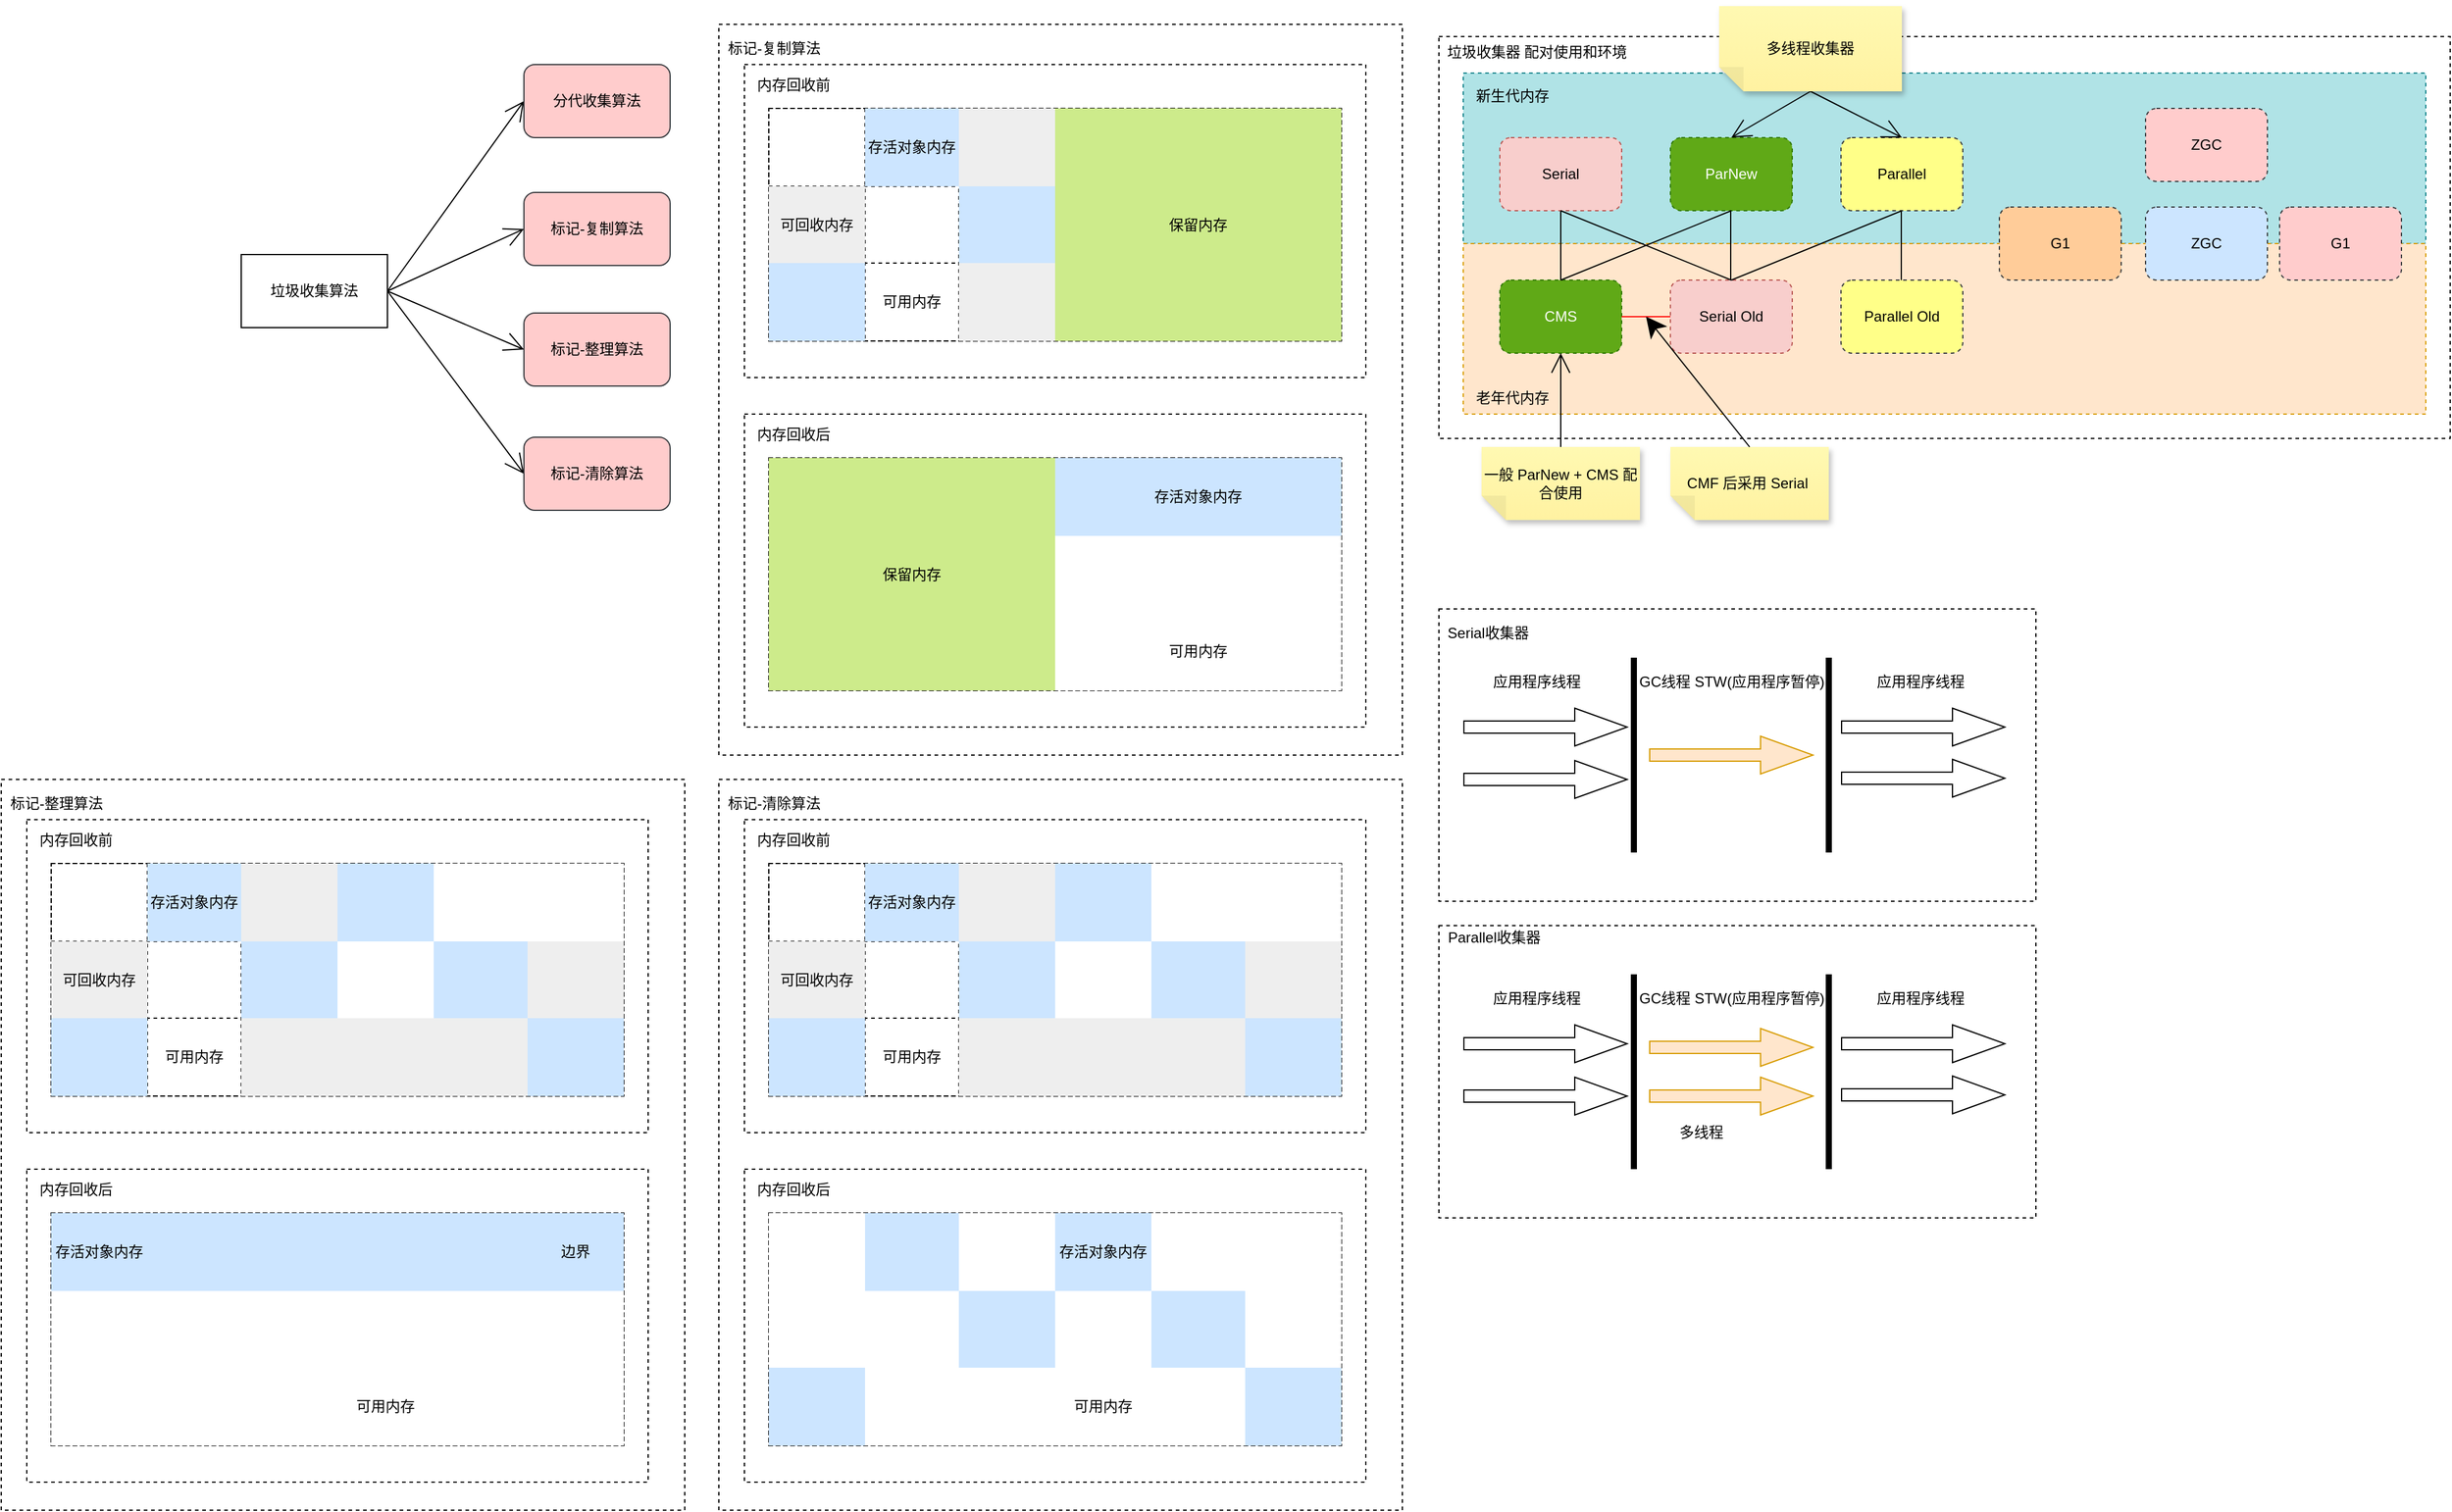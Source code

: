 <mxfile version="16.2.7" type="github">
  <diagram id="A7EeGcwWFw8KgxiksP2b" name="第 1 页">
    <mxGraphModel dx="2286" dy="943" grid="1" gridSize="10" guides="1" tooltips="1" connect="1" arrows="1" fold="1" page="0" pageScale="1" pageWidth="827" pageHeight="1169" math="1" shadow="0">
      <root>
        <mxCell id="0" />
        <mxCell id="1" parent="0" />
        <mxCell id="3yinAycjIMm108C5zKmO-305" value="" style="rounded=0;whiteSpace=wrap;html=1;dashed=1;hachureGap=4;" vertex="1" parent="1">
          <mxGeometry x="780" y="510" width="490" height="240" as="geometry" />
        </mxCell>
        <mxCell id="3yinAycjIMm108C5zKmO-269" value="" style="rounded=0;whiteSpace=wrap;html=1;dashed=1;hachureGap=4;" vertex="1" parent="1">
          <mxGeometry x="780" y="40" width="830" height="330" as="geometry" />
        </mxCell>
        <mxCell id="3yinAycjIMm108C5zKmO-267" value="" style="rounded=0;whiteSpace=wrap;html=1;dashed=1;hachureGap=4;fillColor=#b0e3e6;strokeColor=#0e8088;" vertex="1" parent="1">
          <mxGeometry x="800" y="70" width="790" height="140" as="geometry" />
        </mxCell>
        <mxCell id="3yinAycjIMm108C5zKmO-268" value="" style="rounded=0;whiteSpace=wrap;html=1;dashed=1;hachureGap=4;fillColor=#ffe6cc;strokeColor=#d79b00;" vertex="1" parent="1">
          <mxGeometry x="800" y="210" width="790" height="140" as="geometry" />
        </mxCell>
        <mxCell id="3yinAycjIMm108C5zKmO-108" value="" style="rounded=0;whiteSpace=wrap;html=1;dashed=1;hachureGap=4;" vertex="1" parent="1">
          <mxGeometry x="189" y="30" width="561" height="600" as="geometry" />
        </mxCell>
        <mxCell id="3yinAycjIMm108C5zKmO-11" value="" style="rounded=0;whiteSpace=wrap;html=1;hachureGap=4;dashed=1;" vertex="1" parent="1">
          <mxGeometry x="210" y="63" width="510" height="257" as="geometry" />
        </mxCell>
        <mxCell id="3yinAycjIMm108C5zKmO-6" style="edgeStyle=none;curved=1;rounded=0;orthogonalLoop=1;jettySize=auto;html=1;exitX=1;exitY=0.5;exitDx=0;exitDy=0;entryX=0;entryY=0.5;entryDx=0;entryDy=0;endArrow=open;startSize=14;endSize=14;sourcePerimeterSpacing=8;targetPerimeterSpacing=8;" edge="1" parent="1" source="3yinAycjIMm108C5zKmO-1" target="3yinAycjIMm108C5zKmO-2">
          <mxGeometry relative="1" as="geometry" />
        </mxCell>
        <mxCell id="3yinAycjIMm108C5zKmO-7" style="edgeStyle=none;curved=1;rounded=0;orthogonalLoop=1;jettySize=auto;html=1;exitX=1;exitY=0.5;exitDx=0;exitDy=0;entryX=0;entryY=0.5;entryDx=0;entryDy=0;endArrow=open;startSize=14;endSize=14;sourcePerimeterSpacing=8;targetPerimeterSpacing=8;" edge="1" parent="1" source="3yinAycjIMm108C5zKmO-1" target="3yinAycjIMm108C5zKmO-3">
          <mxGeometry relative="1" as="geometry" />
        </mxCell>
        <mxCell id="3yinAycjIMm108C5zKmO-8" style="edgeStyle=none;curved=1;rounded=0;orthogonalLoop=1;jettySize=auto;html=1;exitX=1;exitY=0.5;exitDx=0;exitDy=0;entryX=0;entryY=0.5;entryDx=0;entryDy=0;endArrow=open;startSize=14;endSize=14;sourcePerimeterSpacing=8;targetPerimeterSpacing=8;" edge="1" parent="1" source="3yinAycjIMm108C5zKmO-1" target="3yinAycjIMm108C5zKmO-4">
          <mxGeometry relative="1" as="geometry" />
        </mxCell>
        <mxCell id="3yinAycjIMm108C5zKmO-9" style="edgeStyle=none;curved=1;rounded=0;orthogonalLoop=1;jettySize=auto;html=1;exitX=1;exitY=0.5;exitDx=0;exitDy=0;entryX=0;entryY=0.5;entryDx=0;entryDy=0;endArrow=open;startSize=14;endSize=14;sourcePerimeterSpacing=8;targetPerimeterSpacing=8;" edge="1" parent="1" source="3yinAycjIMm108C5zKmO-1" target="3yinAycjIMm108C5zKmO-5">
          <mxGeometry relative="1" as="geometry" />
        </mxCell>
        <mxCell id="3yinAycjIMm108C5zKmO-1" value="垃圾收集算法" style="rounded=0;whiteSpace=wrap;html=1;hachureGap=4;" vertex="1" parent="1">
          <mxGeometry x="-203" y="219" width="120" height="60" as="geometry" />
        </mxCell>
        <mxCell id="3yinAycjIMm108C5zKmO-2" value="分代收集算法" style="rounded=1;whiteSpace=wrap;html=1;hachureGap=4;fillColor=#ffcccc;strokeColor=#36393d;" vertex="1" parent="1">
          <mxGeometry x="29" y="63" width="120" height="60" as="geometry" />
        </mxCell>
        <mxCell id="3yinAycjIMm108C5zKmO-3" value="标记-复制算法" style="rounded=1;whiteSpace=wrap;html=1;hachureGap=4;fillColor=#ffcccc;strokeColor=#36393d;" vertex="1" parent="1">
          <mxGeometry x="29" y="168" width="120" height="60" as="geometry" />
        </mxCell>
        <mxCell id="3yinAycjIMm108C5zKmO-4" value="标记-整理算法" style="rounded=1;whiteSpace=wrap;html=1;hachureGap=4;fillColor=#ffcccc;strokeColor=#36393d;" vertex="1" parent="1">
          <mxGeometry x="29" y="267" width="120" height="60" as="geometry" />
        </mxCell>
        <mxCell id="3yinAycjIMm108C5zKmO-5" value="标记-清除算法" style="rounded=1;whiteSpace=wrap;html=1;hachureGap=4;fillColor=#ffcccc;strokeColor=#36393d;" vertex="1" parent="1">
          <mxGeometry x="29" y="369" width="120" height="60" as="geometry" />
        </mxCell>
        <mxCell id="3yinAycjIMm108C5zKmO-12" value="内存回收前" style="text;html=1;align=center;verticalAlign=middle;resizable=0;points=[];autosize=1;strokeColor=none;fillColor=none;dashed=1;hachureGap=4;" vertex="1" parent="1">
          <mxGeometry x="210" y="70" width="80" height="20" as="geometry" />
        </mxCell>
        <mxCell id="3yinAycjIMm108C5zKmO-19" value="" style="shape=table;startSize=0;container=1;collapsible=0;childLayout=tableLayout;dashed=1;hachureGap=4;" vertex="1" parent="1">
          <mxGeometry x="230" y="99" width="470" height="191" as="geometry" />
        </mxCell>
        <mxCell id="3yinAycjIMm108C5zKmO-20" value="" style="shape=tableRow;horizontal=0;startSize=0;swimlaneHead=0;swimlaneBody=0;top=0;left=0;bottom=0;right=0;collapsible=0;dropTarget=0;fillColor=none;points=[[0,0.5],[1,0.5]];portConstraint=eastwest;dashed=1;hachureGap=4;" vertex="1" parent="3yinAycjIMm108C5zKmO-19">
          <mxGeometry width="470" height="64" as="geometry" />
        </mxCell>
        <mxCell id="3yinAycjIMm108C5zKmO-21" value="" style="shape=partialRectangle;html=1;whiteSpace=wrap;connectable=0;overflow=hidden;fillColor=none;top=0;left=0;bottom=0;right=0;pointerEvents=1;dashed=1;hachureGap=4;" vertex="1" parent="3yinAycjIMm108C5zKmO-20">
          <mxGeometry width="79" height="64" as="geometry">
            <mxRectangle width="79" height="64" as="alternateBounds" />
          </mxGeometry>
        </mxCell>
        <mxCell id="3yinAycjIMm108C5zKmO-22" value="存活对象内存" style="shape=partialRectangle;html=1;whiteSpace=wrap;connectable=0;overflow=hidden;fillColor=#cce5ff;top=0;left=0;bottom=0;right=0;pointerEvents=1;dashed=1;hachureGap=4;strokeColor=#36393d;" vertex="1" parent="3yinAycjIMm108C5zKmO-20">
          <mxGeometry x="79" width="77" height="64" as="geometry">
            <mxRectangle width="77" height="64" as="alternateBounds" />
          </mxGeometry>
        </mxCell>
        <mxCell id="3yinAycjIMm108C5zKmO-23" value="" style="shape=partialRectangle;html=1;whiteSpace=wrap;connectable=0;overflow=hidden;fillColor=#eeeeee;top=0;left=0;bottom=0;right=0;pointerEvents=1;dashed=1;hachureGap=4;strokeColor=#36393d;" vertex="1" parent="3yinAycjIMm108C5zKmO-20">
          <mxGeometry x="156" width="79" height="64" as="geometry">
            <mxRectangle width="79" height="64" as="alternateBounds" />
          </mxGeometry>
        </mxCell>
        <mxCell id="3yinAycjIMm108C5zKmO-24" value="" style="shape=partialRectangle;html=1;whiteSpace=wrap;connectable=0;overflow=hidden;fillColor=#cdeb8b;top=0;left=0;bottom=0;right=0;pointerEvents=1;dashed=1;hachureGap=4;strokeColor=#36393d;" vertex="1" parent="3yinAycjIMm108C5zKmO-20">
          <mxGeometry x="235" width="79" height="64" as="geometry">
            <mxRectangle width="79" height="64" as="alternateBounds" />
          </mxGeometry>
        </mxCell>
        <mxCell id="3yinAycjIMm108C5zKmO-25" value="" style="shape=partialRectangle;html=1;whiteSpace=wrap;connectable=0;overflow=hidden;fillColor=#cdeb8b;top=0;left=0;bottom=0;right=0;pointerEvents=1;dashed=1;hachureGap=4;strokeColor=#36393d;" vertex="1" parent="3yinAycjIMm108C5zKmO-20">
          <mxGeometry x="314" width="77" height="64" as="geometry">
            <mxRectangle width="77" height="64" as="alternateBounds" />
          </mxGeometry>
        </mxCell>
        <mxCell id="3yinAycjIMm108C5zKmO-26" value="" style="shape=partialRectangle;html=1;whiteSpace=wrap;connectable=0;overflow=hidden;fillColor=#cdeb8b;top=0;left=0;bottom=0;right=0;pointerEvents=1;dashed=1;hachureGap=4;strokeColor=#36393d;" vertex="1" parent="3yinAycjIMm108C5zKmO-20">
          <mxGeometry x="391" width="79" height="64" as="geometry">
            <mxRectangle width="79" height="64" as="alternateBounds" />
          </mxGeometry>
        </mxCell>
        <mxCell id="3yinAycjIMm108C5zKmO-27" value="" style="shape=tableRow;horizontal=0;startSize=0;swimlaneHead=0;swimlaneBody=0;top=0;left=0;bottom=0;right=0;collapsible=0;dropTarget=0;fillColor=none;points=[[0,0.5],[1,0.5]];portConstraint=eastwest;dashed=1;hachureGap=4;" vertex="1" parent="3yinAycjIMm108C5zKmO-19">
          <mxGeometry y="64" width="470" height="63" as="geometry" />
        </mxCell>
        <mxCell id="3yinAycjIMm108C5zKmO-28" value="可回收内存" style="shape=partialRectangle;html=1;whiteSpace=wrap;connectable=0;overflow=hidden;fillColor=#eeeeee;top=0;left=0;bottom=0;right=0;pointerEvents=1;dashed=1;hachureGap=4;strokeColor=#36393d;" vertex="1" parent="3yinAycjIMm108C5zKmO-27">
          <mxGeometry width="79" height="63" as="geometry">
            <mxRectangle width="79" height="63" as="alternateBounds" />
          </mxGeometry>
        </mxCell>
        <mxCell id="3yinAycjIMm108C5zKmO-29" value="" style="shape=partialRectangle;html=1;whiteSpace=wrap;connectable=0;overflow=hidden;fillColor=none;top=0;left=0;bottom=0;right=0;pointerEvents=1;dashed=1;hachureGap=4;" vertex="1" parent="3yinAycjIMm108C5zKmO-27">
          <mxGeometry x="79" width="77" height="63" as="geometry">
            <mxRectangle width="77" height="63" as="alternateBounds" />
          </mxGeometry>
        </mxCell>
        <mxCell id="3yinAycjIMm108C5zKmO-30" value="" style="shape=partialRectangle;html=1;whiteSpace=wrap;connectable=0;overflow=hidden;fillColor=#cce5ff;top=0;left=0;bottom=0;right=0;pointerEvents=1;dashed=1;hachureGap=4;strokeColor=#36393d;" vertex="1" parent="3yinAycjIMm108C5zKmO-27">
          <mxGeometry x="156" width="79" height="63" as="geometry">
            <mxRectangle width="79" height="63" as="alternateBounds" />
          </mxGeometry>
        </mxCell>
        <mxCell id="3yinAycjIMm108C5zKmO-31" value="" style="shape=partialRectangle;html=1;whiteSpace=wrap;connectable=0;overflow=hidden;fillColor=#cdeb8b;top=0;left=0;bottom=0;right=0;pointerEvents=1;dashed=1;hachureGap=4;strokeColor=#36393d;" vertex="1" parent="3yinAycjIMm108C5zKmO-27">
          <mxGeometry x="235" width="79" height="63" as="geometry">
            <mxRectangle width="79" height="63" as="alternateBounds" />
          </mxGeometry>
        </mxCell>
        <mxCell id="3yinAycjIMm108C5zKmO-32" value="保留内存" style="shape=partialRectangle;html=1;whiteSpace=wrap;connectable=0;overflow=hidden;fillColor=#cdeb8b;top=0;left=0;bottom=0;right=0;pointerEvents=1;dashed=1;hachureGap=4;strokeColor=#36393d;" vertex="1" parent="3yinAycjIMm108C5zKmO-27">
          <mxGeometry x="314" width="77" height="63" as="geometry">
            <mxRectangle width="77" height="63" as="alternateBounds" />
          </mxGeometry>
        </mxCell>
        <mxCell id="3yinAycjIMm108C5zKmO-33" value="" style="shape=partialRectangle;html=1;whiteSpace=wrap;connectable=0;overflow=hidden;fillColor=#cdeb8b;top=0;left=0;bottom=0;right=0;pointerEvents=1;dashed=1;hachureGap=4;strokeColor=#36393d;" vertex="1" parent="3yinAycjIMm108C5zKmO-27">
          <mxGeometry x="391" width="79" height="63" as="geometry">
            <mxRectangle width="79" height="63" as="alternateBounds" />
          </mxGeometry>
        </mxCell>
        <mxCell id="3yinAycjIMm108C5zKmO-34" value="" style="shape=tableRow;horizontal=0;startSize=0;swimlaneHead=0;swimlaneBody=0;top=0;left=0;bottom=0;right=0;collapsible=0;dropTarget=0;fillColor=none;points=[[0,0.5],[1,0.5]];portConstraint=eastwest;dashed=1;hachureGap=4;" vertex="1" parent="3yinAycjIMm108C5zKmO-19">
          <mxGeometry y="127" width="470" height="64" as="geometry" />
        </mxCell>
        <mxCell id="3yinAycjIMm108C5zKmO-35" value="" style="shape=partialRectangle;html=1;whiteSpace=wrap;connectable=0;overflow=hidden;fillColor=#cce5ff;top=0;left=0;bottom=0;right=0;pointerEvents=1;dashed=1;hachureGap=4;strokeColor=#36393d;" vertex="1" parent="3yinAycjIMm108C5zKmO-34">
          <mxGeometry width="79" height="64" as="geometry">
            <mxRectangle width="79" height="64" as="alternateBounds" />
          </mxGeometry>
        </mxCell>
        <mxCell id="3yinAycjIMm108C5zKmO-36" value="可用内存" style="shape=partialRectangle;html=1;whiteSpace=wrap;connectable=0;overflow=hidden;fillColor=none;top=0;left=0;bottom=0;right=0;pointerEvents=1;dashed=1;hachureGap=4;" vertex="1" parent="3yinAycjIMm108C5zKmO-34">
          <mxGeometry x="79" width="77" height="64" as="geometry">
            <mxRectangle width="77" height="64" as="alternateBounds" />
          </mxGeometry>
        </mxCell>
        <mxCell id="3yinAycjIMm108C5zKmO-37" value="" style="shape=partialRectangle;html=1;whiteSpace=wrap;connectable=0;overflow=hidden;fillColor=#eeeeee;top=0;left=0;bottom=0;right=0;pointerEvents=1;dashed=1;hachureGap=4;strokeColor=#36393d;" vertex="1" parent="3yinAycjIMm108C5zKmO-34">
          <mxGeometry x="156" width="79" height="64" as="geometry">
            <mxRectangle width="79" height="64" as="alternateBounds" />
          </mxGeometry>
        </mxCell>
        <mxCell id="3yinAycjIMm108C5zKmO-38" value="" style="shape=partialRectangle;html=1;whiteSpace=wrap;connectable=0;overflow=hidden;fillColor=#cdeb8b;top=0;left=0;bottom=0;right=0;pointerEvents=1;dashed=1;hachureGap=4;strokeColor=#36393d;" vertex="1" parent="3yinAycjIMm108C5zKmO-34">
          <mxGeometry x="235" width="79" height="64" as="geometry">
            <mxRectangle width="79" height="64" as="alternateBounds" />
          </mxGeometry>
        </mxCell>
        <mxCell id="3yinAycjIMm108C5zKmO-39" value="" style="shape=partialRectangle;html=1;whiteSpace=wrap;connectable=0;overflow=hidden;fillColor=#cdeb8b;top=0;left=0;bottom=0;right=0;pointerEvents=1;dashed=1;hachureGap=4;strokeColor=#36393d;" vertex="1" parent="3yinAycjIMm108C5zKmO-34">
          <mxGeometry x="314" width="77" height="64" as="geometry">
            <mxRectangle width="77" height="64" as="alternateBounds" />
          </mxGeometry>
        </mxCell>
        <mxCell id="3yinAycjIMm108C5zKmO-40" value="" style="shape=partialRectangle;html=1;whiteSpace=wrap;connectable=0;overflow=hidden;fillColor=#cdeb8b;top=0;left=0;bottom=0;right=0;pointerEvents=1;dashed=1;hachureGap=4;strokeColor=#36393d;" vertex="1" parent="3yinAycjIMm108C5zKmO-34">
          <mxGeometry x="391" width="79" height="64" as="geometry">
            <mxRectangle width="79" height="64" as="alternateBounds" />
          </mxGeometry>
        </mxCell>
        <mxCell id="3yinAycjIMm108C5zKmO-83" value="" style="rounded=0;whiteSpace=wrap;html=1;hachureGap=4;dashed=1;" vertex="1" parent="1">
          <mxGeometry x="210" y="350" width="510" height="257" as="geometry" />
        </mxCell>
        <mxCell id="3yinAycjIMm108C5zKmO-84" value="内存回收后" style="text;html=1;align=center;verticalAlign=middle;resizable=0;points=[];autosize=1;strokeColor=none;fillColor=none;dashed=1;hachureGap=4;" vertex="1" parent="1">
          <mxGeometry x="210" y="357" width="80" height="20" as="geometry" />
        </mxCell>
        <mxCell id="3yinAycjIMm108C5zKmO-85" value="" style="shape=table;startSize=0;container=1;collapsible=0;childLayout=tableLayout;dashed=1;hachureGap=4;" vertex="1" parent="1">
          <mxGeometry x="230" y="386" width="470" height="191" as="geometry" />
        </mxCell>
        <mxCell id="3yinAycjIMm108C5zKmO-86" value="" style="shape=tableRow;horizontal=0;startSize=0;swimlaneHead=0;swimlaneBody=0;top=0;left=0;bottom=0;right=0;collapsible=0;dropTarget=0;fillColor=none;points=[[0,0.5],[1,0.5]];portConstraint=eastwest;dashed=1;hachureGap=4;" vertex="1" parent="3yinAycjIMm108C5zKmO-85">
          <mxGeometry width="470" height="64" as="geometry" />
        </mxCell>
        <mxCell id="3yinAycjIMm108C5zKmO-87" value="" style="shape=partialRectangle;html=1;whiteSpace=wrap;connectable=0;overflow=hidden;fillColor=#cdeb8b;top=0;left=0;bottom=0;right=0;pointerEvents=1;dashed=1;hachureGap=4;strokeColor=#36393d;" vertex="1" parent="3yinAycjIMm108C5zKmO-86">
          <mxGeometry width="79" height="64" as="geometry">
            <mxRectangle width="79" height="64" as="alternateBounds" />
          </mxGeometry>
        </mxCell>
        <mxCell id="3yinAycjIMm108C5zKmO-88" value="" style="shape=partialRectangle;html=1;whiteSpace=wrap;connectable=0;overflow=hidden;fillColor=#cdeb8b;top=0;left=0;bottom=0;right=0;pointerEvents=1;dashed=1;hachureGap=4;strokeColor=#36393d;" vertex="1" parent="3yinAycjIMm108C5zKmO-86">
          <mxGeometry x="79" width="77" height="64" as="geometry">
            <mxRectangle width="77" height="64" as="alternateBounds" />
          </mxGeometry>
        </mxCell>
        <mxCell id="3yinAycjIMm108C5zKmO-89" value="" style="shape=partialRectangle;html=1;whiteSpace=wrap;connectable=0;overflow=hidden;fillColor=#cdeb8b;top=0;left=0;bottom=0;right=0;pointerEvents=1;dashed=1;hachureGap=4;strokeColor=#36393d;" vertex="1" parent="3yinAycjIMm108C5zKmO-86">
          <mxGeometry x="156" width="79" height="64" as="geometry">
            <mxRectangle width="79" height="64" as="alternateBounds" />
          </mxGeometry>
        </mxCell>
        <mxCell id="3yinAycjIMm108C5zKmO-90" value="" style="shape=partialRectangle;html=1;whiteSpace=wrap;connectable=0;overflow=hidden;fillColor=#cce5ff;top=0;left=0;bottom=0;right=0;pointerEvents=1;dashed=1;hachureGap=4;strokeColor=#36393d;" vertex="1" parent="3yinAycjIMm108C5zKmO-86">
          <mxGeometry x="235" width="79" height="64" as="geometry">
            <mxRectangle width="79" height="64" as="alternateBounds" />
          </mxGeometry>
        </mxCell>
        <mxCell id="3yinAycjIMm108C5zKmO-91" value="&lt;span&gt;存活对象内存&lt;/span&gt;" style="shape=partialRectangle;html=1;whiteSpace=wrap;connectable=0;overflow=hidden;fillColor=#cce5ff;top=0;left=0;bottom=0;right=0;pointerEvents=1;dashed=1;hachureGap=4;strokeColor=#36393d;" vertex="1" parent="3yinAycjIMm108C5zKmO-86">
          <mxGeometry x="314" width="77" height="64" as="geometry">
            <mxRectangle width="77" height="64" as="alternateBounds" />
          </mxGeometry>
        </mxCell>
        <mxCell id="3yinAycjIMm108C5zKmO-92" value="" style="shape=partialRectangle;html=1;whiteSpace=wrap;connectable=0;overflow=hidden;fillColor=#cce5ff;top=0;left=0;bottom=0;right=0;pointerEvents=1;dashed=1;hachureGap=4;strokeColor=#36393d;" vertex="1" parent="3yinAycjIMm108C5zKmO-86">
          <mxGeometry x="391" width="79" height="64" as="geometry">
            <mxRectangle width="79" height="64" as="alternateBounds" />
          </mxGeometry>
        </mxCell>
        <mxCell id="3yinAycjIMm108C5zKmO-93" value="" style="shape=tableRow;horizontal=0;startSize=0;swimlaneHead=0;swimlaneBody=0;top=0;left=0;bottom=0;right=0;collapsible=0;dropTarget=0;fillColor=none;points=[[0,0.5],[1,0.5]];portConstraint=eastwest;dashed=1;hachureGap=4;" vertex="1" parent="3yinAycjIMm108C5zKmO-85">
          <mxGeometry y="64" width="470" height="63" as="geometry" />
        </mxCell>
        <mxCell id="3yinAycjIMm108C5zKmO-94" value="" style="shape=partialRectangle;html=1;whiteSpace=wrap;connectable=0;overflow=hidden;fillColor=#cdeb8b;top=0;left=0;bottom=0;right=0;pointerEvents=1;dashed=1;hachureGap=4;strokeColor=#36393d;" vertex="1" parent="3yinAycjIMm108C5zKmO-93">
          <mxGeometry width="79" height="63" as="geometry">
            <mxRectangle width="79" height="63" as="alternateBounds" />
          </mxGeometry>
        </mxCell>
        <mxCell id="3yinAycjIMm108C5zKmO-95" value="&lt;span&gt;保留内存&lt;/span&gt;" style="shape=partialRectangle;html=1;whiteSpace=wrap;connectable=0;overflow=hidden;fillColor=#cdeb8b;top=0;left=0;bottom=0;right=0;pointerEvents=1;dashed=1;hachureGap=4;strokeColor=#36393d;" vertex="1" parent="3yinAycjIMm108C5zKmO-93">
          <mxGeometry x="79" width="77" height="63" as="geometry">
            <mxRectangle width="77" height="63" as="alternateBounds" />
          </mxGeometry>
        </mxCell>
        <mxCell id="3yinAycjIMm108C5zKmO-96" value="" style="shape=partialRectangle;html=1;whiteSpace=wrap;connectable=0;overflow=hidden;fillColor=#cdeb8b;top=0;left=0;bottom=0;right=0;pointerEvents=1;dashed=1;hachureGap=4;strokeColor=#36393d;" vertex="1" parent="3yinAycjIMm108C5zKmO-93">
          <mxGeometry x="156" width="79" height="63" as="geometry">
            <mxRectangle width="79" height="63" as="alternateBounds" />
          </mxGeometry>
        </mxCell>
        <mxCell id="3yinAycjIMm108C5zKmO-97" value="" style="shape=partialRectangle;html=1;whiteSpace=wrap;connectable=0;overflow=hidden;top=0;left=0;bottom=0;right=0;pointerEvents=1;dashed=1;hachureGap=4;" vertex="1" parent="3yinAycjIMm108C5zKmO-93">
          <mxGeometry x="235" width="79" height="63" as="geometry">
            <mxRectangle width="79" height="63" as="alternateBounds" />
          </mxGeometry>
        </mxCell>
        <mxCell id="3yinAycjIMm108C5zKmO-98" value="" style="shape=partialRectangle;html=1;whiteSpace=wrap;connectable=0;overflow=hidden;top=0;left=0;bottom=0;right=0;pointerEvents=1;dashed=1;hachureGap=4;" vertex="1" parent="3yinAycjIMm108C5zKmO-93">
          <mxGeometry x="314" width="77" height="63" as="geometry">
            <mxRectangle width="77" height="63" as="alternateBounds" />
          </mxGeometry>
        </mxCell>
        <mxCell id="3yinAycjIMm108C5zKmO-99" value="" style="shape=partialRectangle;html=1;whiteSpace=wrap;connectable=0;overflow=hidden;top=0;left=0;bottom=0;right=0;pointerEvents=1;dashed=1;hachureGap=4;" vertex="1" parent="3yinAycjIMm108C5zKmO-93">
          <mxGeometry x="391" width="79" height="63" as="geometry">
            <mxRectangle width="79" height="63" as="alternateBounds" />
          </mxGeometry>
        </mxCell>
        <mxCell id="3yinAycjIMm108C5zKmO-100" value="" style="shape=tableRow;horizontal=0;startSize=0;swimlaneHead=0;swimlaneBody=0;top=0;left=0;bottom=0;right=0;collapsible=0;dropTarget=0;fillColor=none;points=[[0,0.5],[1,0.5]];portConstraint=eastwest;dashed=1;hachureGap=4;" vertex="1" parent="3yinAycjIMm108C5zKmO-85">
          <mxGeometry y="127" width="470" height="64" as="geometry" />
        </mxCell>
        <mxCell id="3yinAycjIMm108C5zKmO-101" value="" style="shape=partialRectangle;html=1;whiteSpace=wrap;connectable=0;overflow=hidden;fillColor=#cdeb8b;top=0;left=0;bottom=0;right=0;pointerEvents=1;dashed=1;hachureGap=4;strokeColor=#36393d;" vertex="1" parent="3yinAycjIMm108C5zKmO-100">
          <mxGeometry width="79" height="64" as="geometry">
            <mxRectangle width="79" height="64" as="alternateBounds" />
          </mxGeometry>
        </mxCell>
        <mxCell id="3yinAycjIMm108C5zKmO-102" value="" style="shape=partialRectangle;html=1;whiteSpace=wrap;connectable=0;overflow=hidden;fillColor=#cdeb8b;top=0;left=0;bottom=0;right=0;pointerEvents=1;dashed=1;hachureGap=4;strokeColor=#36393d;" vertex="1" parent="3yinAycjIMm108C5zKmO-100">
          <mxGeometry x="79" width="77" height="64" as="geometry">
            <mxRectangle width="77" height="64" as="alternateBounds" />
          </mxGeometry>
        </mxCell>
        <mxCell id="3yinAycjIMm108C5zKmO-103" value="" style="shape=partialRectangle;html=1;whiteSpace=wrap;connectable=0;overflow=hidden;fillColor=#cdeb8b;top=0;left=0;bottom=0;right=0;pointerEvents=1;dashed=1;hachureGap=4;strokeColor=#36393d;" vertex="1" parent="3yinAycjIMm108C5zKmO-100">
          <mxGeometry x="156" width="79" height="64" as="geometry">
            <mxRectangle width="79" height="64" as="alternateBounds" />
          </mxGeometry>
        </mxCell>
        <mxCell id="3yinAycjIMm108C5zKmO-104" value="" style="shape=partialRectangle;html=1;whiteSpace=wrap;connectable=0;overflow=hidden;top=0;left=0;bottom=0;right=0;pointerEvents=1;dashed=1;hachureGap=4;" vertex="1" parent="3yinAycjIMm108C5zKmO-100">
          <mxGeometry x="235" width="79" height="64" as="geometry">
            <mxRectangle width="79" height="64" as="alternateBounds" />
          </mxGeometry>
        </mxCell>
        <mxCell id="3yinAycjIMm108C5zKmO-105" value="&lt;span&gt;可用内存&lt;/span&gt;" style="shape=partialRectangle;html=1;whiteSpace=wrap;connectable=0;overflow=hidden;top=0;left=0;bottom=0;right=0;pointerEvents=1;dashed=1;hachureGap=4;" vertex="1" parent="3yinAycjIMm108C5zKmO-100">
          <mxGeometry x="314" width="77" height="64" as="geometry">
            <mxRectangle width="77" height="64" as="alternateBounds" />
          </mxGeometry>
        </mxCell>
        <mxCell id="3yinAycjIMm108C5zKmO-106" value="" style="shape=partialRectangle;html=1;whiteSpace=wrap;connectable=0;overflow=hidden;top=0;left=0;bottom=0;right=0;pointerEvents=1;dashed=1;hachureGap=4;" vertex="1" parent="3yinAycjIMm108C5zKmO-100">
          <mxGeometry x="391" width="79" height="64" as="geometry">
            <mxRectangle width="79" height="64" as="alternateBounds" />
          </mxGeometry>
        </mxCell>
        <mxCell id="3yinAycjIMm108C5zKmO-109" value="标记-复制算法" style="text;html=1;align=center;verticalAlign=middle;resizable=0;points=[];autosize=1;strokeColor=none;fillColor=none;dashed=1;hachureGap=4;" vertex="1" parent="1">
          <mxGeometry x="189" y="40" width="90" height="20" as="geometry" />
        </mxCell>
        <mxCell id="3yinAycjIMm108C5zKmO-161" value="" style="rounded=0;whiteSpace=wrap;html=1;dashed=1;hachureGap=4;" vertex="1" parent="1">
          <mxGeometry x="189" y="650" width="561" height="600" as="geometry" />
        </mxCell>
        <mxCell id="3yinAycjIMm108C5zKmO-162" value="" style="rounded=0;whiteSpace=wrap;html=1;hachureGap=4;dashed=1;" vertex="1" parent="1">
          <mxGeometry x="210" y="683" width="510" height="257" as="geometry" />
        </mxCell>
        <mxCell id="3yinAycjIMm108C5zKmO-163" value="内存回收前" style="text;html=1;align=center;verticalAlign=middle;resizable=0;points=[];autosize=1;strokeColor=none;fillColor=none;dashed=1;hachureGap=4;" vertex="1" parent="1">
          <mxGeometry x="210" y="690" width="80" height="20" as="geometry" />
        </mxCell>
        <mxCell id="3yinAycjIMm108C5zKmO-164" value="" style="shape=table;startSize=0;container=1;collapsible=0;childLayout=tableLayout;dashed=1;hachureGap=4;" vertex="1" parent="1">
          <mxGeometry x="230" y="719" width="470" height="191" as="geometry" />
        </mxCell>
        <mxCell id="3yinAycjIMm108C5zKmO-165" value="" style="shape=tableRow;horizontal=0;startSize=0;swimlaneHead=0;swimlaneBody=0;top=0;left=0;bottom=0;right=0;collapsible=0;dropTarget=0;fillColor=none;points=[[0,0.5],[1,0.5]];portConstraint=eastwest;dashed=1;hachureGap=4;" vertex="1" parent="3yinAycjIMm108C5zKmO-164">
          <mxGeometry width="470" height="64" as="geometry" />
        </mxCell>
        <mxCell id="3yinAycjIMm108C5zKmO-166" value="" style="shape=partialRectangle;html=1;whiteSpace=wrap;connectable=0;overflow=hidden;fillColor=none;top=0;left=0;bottom=0;right=0;pointerEvents=1;dashed=1;hachureGap=4;" vertex="1" parent="3yinAycjIMm108C5zKmO-165">
          <mxGeometry width="79" height="64" as="geometry">
            <mxRectangle width="79" height="64" as="alternateBounds" />
          </mxGeometry>
        </mxCell>
        <mxCell id="3yinAycjIMm108C5zKmO-167" value="存活对象内存" style="shape=partialRectangle;html=1;whiteSpace=wrap;connectable=0;overflow=hidden;fillColor=#cce5ff;top=0;left=0;bottom=0;right=0;pointerEvents=1;dashed=1;hachureGap=4;strokeColor=#36393d;" vertex="1" parent="3yinAycjIMm108C5zKmO-165">
          <mxGeometry x="79" width="77" height="64" as="geometry">
            <mxRectangle width="77" height="64" as="alternateBounds" />
          </mxGeometry>
        </mxCell>
        <mxCell id="3yinAycjIMm108C5zKmO-168" value="" style="shape=partialRectangle;html=1;whiteSpace=wrap;connectable=0;overflow=hidden;fillColor=#eeeeee;top=0;left=0;bottom=0;right=0;pointerEvents=1;dashed=1;hachureGap=4;strokeColor=#36393d;" vertex="1" parent="3yinAycjIMm108C5zKmO-165">
          <mxGeometry x="156" width="79" height="64" as="geometry">
            <mxRectangle width="79" height="64" as="alternateBounds" />
          </mxGeometry>
        </mxCell>
        <mxCell id="3yinAycjIMm108C5zKmO-169" value="" style="shape=partialRectangle;html=1;whiteSpace=wrap;connectable=0;overflow=hidden;fillColor=#cce5ff;top=0;left=0;bottom=0;right=0;pointerEvents=1;dashed=1;hachureGap=4;strokeColor=#36393d;" vertex="1" parent="3yinAycjIMm108C5zKmO-165">
          <mxGeometry x="235" width="79" height="64" as="geometry">
            <mxRectangle width="79" height="64" as="alternateBounds" />
          </mxGeometry>
        </mxCell>
        <mxCell id="3yinAycjIMm108C5zKmO-170" value="" style="shape=partialRectangle;html=1;whiteSpace=wrap;connectable=0;overflow=hidden;top=0;left=0;bottom=0;right=0;pointerEvents=1;dashed=1;hachureGap=4;" vertex="1" parent="3yinAycjIMm108C5zKmO-165">
          <mxGeometry x="314" width="77" height="64" as="geometry">
            <mxRectangle width="77" height="64" as="alternateBounds" />
          </mxGeometry>
        </mxCell>
        <mxCell id="3yinAycjIMm108C5zKmO-171" value="" style="shape=partialRectangle;html=1;whiteSpace=wrap;connectable=0;overflow=hidden;top=0;left=0;bottom=0;right=0;pointerEvents=1;dashed=1;hachureGap=4;" vertex="1" parent="3yinAycjIMm108C5zKmO-165">
          <mxGeometry x="391" width="79" height="64" as="geometry">
            <mxRectangle width="79" height="64" as="alternateBounds" />
          </mxGeometry>
        </mxCell>
        <mxCell id="3yinAycjIMm108C5zKmO-172" value="" style="shape=tableRow;horizontal=0;startSize=0;swimlaneHead=0;swimlaneBody=0;top=0;left=0;bottom=0;right=0;collapsible=0;dropTarget=0;fillColor=none;points=[[0,0.5],[1,0.5]];portConstraint=eastwest;dashed=1;hachureGap=4;" vertex="1" parent="3yinAycjIMm108C5zKmO-164">
          <mxGeometry y="64" width="470" height="63" as="geometry" />
        </mxCell>
        <mxCell id="3yinAycjIMm108C5zKmO-173" value="可回收内存" style="shape=partialRectangle;html=1;whiteSpace=wrap;connectable=0;overflow=hidden;fillColor=#eeeeee;top=0;left=0;bottom=0;right=0;pointerEvents=1;dashed=1;hachureGap=4;strokeColor=#36393d;" vertex="1" parent="3yinAycjIMm108C5zKmO-172">
          <mxGeometry width="79" height="63" as="geometry">
            <mxRectangle width="79" height="63" as="alternateBounds" />
          </mxGeometry>
        </mxCell>
        <mxCell id="3yinAycjIMm108C5zKmO-174" value="" style="shape=partialRectangle;html=1;whiteSpace=wrap;connectable=0;overflow=hidden;fillColor=none;top=0;left=0;bottom=0;right=0;pointerEvents=1;dashed=1;hachureGap=4;" vertex="1" parent="3yinAycjIMm108C5zKmO-172">
          <mxGeometry x="79" width="77" height="63" as="geometry">
            <mxRectangle width="77" height="63" as="alternateBounds" />
          </mxGeometry>
        </mxCell>
        <mxCell id="3yinAycjIMm108C5zKmO-175" value="" style="shape=partialRectangle;html=1;whiteSpace=wrap;connectable=0;overflow=hidden;fillColor=#cce5ff;top=0;left=0;bottom=0;right=0;pointerEvents=1;dashed=1;hachureGap=4;strokeColor=#36393d;" vertex="1" parent="3yinAycjIMm108C5zKmO-172">
          <mxGeometry x="156" width="79" height="63" as="geometry">
            <mxRectangle width="79" height="63" as="alternateBounds" />
          </mxGeometry>
        </mxCell>
        <mxCell id="3yinAycjIMm108C5zKmO-176" value="" style="shape=partialRectangle;html=1;whiteSpace=wrap;connectable=0;overflow=hidden;top=0;left=0;bottom=0;right=0;pointerEvents=1;dashed=1;hachureGap=4;" vertex="1" parent="3yinAycjIMm108C5zKmO-172">
          <mxGeometry x="235" width="79" height="63" as="geometry">
            <mxRectangle width="79" height="63" as="alternateBounds" />
          </mxGeometry>
        </mxCell>
        <mxCell id="3yinAycjIMm108C5zKmO-177" value="" style="shape=partialRectangle;html=1;whiteSpace=wrap;connectable=0;overflow=hidden;fillColor=#cce5ff;top=0;left=0;bottom=0;right=0;pointerEvents=1;dashed=1;hachureGap=4;strokeColor=#36393d;" vertex="1" parent="3yinAycjIMm108C5zKmO-172">
          <mxGeometry x="314" width="77" height="63" as="geometry">
            <mxRectangle width="77" height="63" as="alternateBounds" />
          </mxGeometry>
        </mxCell>
        <mxCell id="3yinAycjIMm108C5zKmO-178" value="" style="shape=partialRectangle;html=1;whiteSpace=wrap;connectable=0;overflow=hidden;fillColor=#eeeeee;top=0;left=0;bottom=0;right=0;pointerEvents=1;dashed=1;hachureGap=4;strokeColor=#36393d;" vertex="1" parent="3yinAycjIMm108C5zKmO-172">
          <mxGeometry x="391" width="79" height="63" as="geometry">
            <mxRectangle width="79" height="63" as="alternateBounds" />
          </mxGeometry>
        </mxCell>
        <mxCell id="3yinAycjIMm108C5zKmO-179" value="" style="shape=tableRow;horizontal=0;startSize=0;swimlaneHead=0;swimlaneBody=0;top=0;left=0;bottom=0;right=0;collapsible=0;dropTarget=0;fillColor=none;points=[[0,0.5],[1,0.5]];portConstraint=eastwest;dashed=1;hachureGap=4;" vertex="1" parent="3yinAycjIMm108C5zKmO-164">
          <mxGeometry y="127" width="470" height="64" as="geometry" />
        </mxCell>
        <mxCell id="3yinAycjIMm108C5zKmO-180" value="" style="shape=partialRectangle;html=1;whiteSpace=wrap;connectable=0;overflow=hidden;fillColor=#cce5ff;top=0;left=0;bottom=0;right=0;pointerEvents=1;dashed=1;hachureGap=4;strokeColor=#36393d;" vertex="1" parent="3yinAycjIMm108C5zKmO-179">
          <mxGeometry width="79" height="64" as="geometry">
            <mxRectangle width="79" height="64" as="alternateBounds" />
          </mxGeometry>
        </mxCell>
        <mxCell id="3yinAycjIMm108C5zKmO-181" value="可用内存" style="shape=partialRectangle;html=1;whiteSpace=wrap;connectable=0;overflow=hidden;fillColor=none;top=0;left=0;bottom=0;right=0;pointerEvents=1;dashed=1;hachureGap=4;" vertex="1" parent="3yinAycjIMm108C5zKmO-179">
          <mxGeometry x="79" width="77" height="64" as="geometry">
            <mxRectangle width="77" height="64" as="alternateBounds" />
          </mxGeometry>
        </mxCell>
        <mxCell id="3yinAycjIMm108C5zKmO-182" value="" style="shape=partialRectangle;html=1;whiteSpace=wrap;connectable=0;overflow=hidden;fillColor=#eeeeee;top=0;left=0;bottom=0;right=0;pointerEvents=1;dashed=1;hachureGap=4;strokeColor=#36393d;" vertex="1" parent="3yinAycjIMm108C5zKmO-179">
          <mxGeometry x="156" width="79" height="64" as="geometry">
            <mxRectangle width="79" height="64" as="alternateBounds" />
          </mxGeometry>
        </mxCell>
        <mxCell id="3yinAycjIMm108C5zKmO-183" value="" style="shape=partialRectangle;html=1;whiteSpace=wrap;connectable=0;overflow=hidden;fillColor=#eeeeee;top=0;left=0;bottom=0;right=0;pointerEvents=1;dashed=1;hachureGap=4;strokeColor=#36393d;" vertex="1" parent="3yinAycjIMm108C5zKmO-179">
          <mxGeometry x="235" width="79" height="64" as="geometry">
            <mxRectangle width="79" height="64" as="alternateBounds" />
          </mxGeometry>
        </mxCell>
        <mxCell id="3yinAycjIMm108C5zKmO-184" value="" style="shape=partialRectangle;html=1;whiteSpace=wrap;connectable=0;overflow=hidden;fillColor=#eeeeee;top=0;left=0;bottom=0;right=0;pointerEvents=1;dashed=1;hachureGap=4;strokeColor=#36393d;" vertex="1" parent="3yinAycjIMm108C5zKmO-179">
          <mxGeometry x="314" width="77" height="64" as="geometry">
            <mxRectangle width="77" height="64" as="alternateBounds" />
          </mxGeometry>
        </mxCell>
        <mxCell id="3yinAycjIMm108C5zKmO-185" value="" style="shape=partialRectangle;html=1;whiteSpace=wrap;connectable=0;overflow=hidden;fillColor=#cce5ff;top=0;left=0;bottom=0;right=0;pointerEvents=1;dashed=1;hachureGap=4;strokeColor=#36393d;" vertex="1" parent="3yinAycjIMm108C5zKmO-179">
          <mxGeometry x="391" width="79" height="64" as="geometry">
            <mxRectangle width="79" height="64" as="alternateBounds" />
          </mxGeometry>
        </mxCell>
        <mxCell id="3yinAycjIMm108C5zKmO-186" value="" style="rounded=0;whiteSpace=wrap;html=1;hachureGap=4;dashed=1;" vertex="1" parent="1">
          <mxGeometry x="210" y="970" width="510" height="257" as="geometry" />
        </mxCell>
        <mxCell id="3yinAycjIMm108C5zKmO-187" value="内存回收后" style="text;html=1;align=center;verticalAlign=middle;resizable=0;points=[];autosize=1;strokeColor=none;fillColor=none;dashed=1;hachureGap=4;" vertex="1" parent="1">
          <mxGeometry x="210" y="977" width="80" height="20" as="geometry" />
        </mxCell>
        <mxCell id="3yinAycjIMm108C5zKmO-188" value="" style="shape=table;startSize=0;container=1;collapsible=0;childLayout=tableLayout;dashed=1;hachureGap=4;" vertex="1" parent="1">
          <mxGeometry x="230" y="1006" width="470" height="191" as="geometry" />
        </mxCell>
        <mxCell id="3yinAycjIMm108C5zKmO-189" value="" style="shape=tableRow;horizontal=0;startSize=0;swimlaneHead=0;swimlaneBody=0;top=0;left=0;bottom=0;right=0;collapsible=0;dropTarget=0;fillColor=none;points=[[0,0.5],[1,0.5]];portConstraint=eastwest;dashed=1;hachureGap=4;" vertex="1" parent="3yinAycjIMm108C5zKmO-188">
          <mxGeometry width="470" height="64" as="geometry" />
        </mxCell>
        <mxCell id="3yinAycjIMm108C5zKmO-190" value="" style="shape=partialRectangle;html=1;whiteSpace=wrap;connectable=0;overflow=hidden;top=0;left=0;bottom=0;right=0;pointerEvents=1;dashed=1;hachureGap=4;" vertex="1" parent="3yinAycjIMm108C5zKmO-189">
          <mxGeometry width="79" height="64" as="geometry">
            <mxRectangle width="79" height="64" as="alternateBounds" />
          </mxGeometry>
        </mxCell>
        <mxCell id="3yinAycjIMm108C5zKmO-191" value="" style="shape=partialRectangle;html=1;whiteSpace=wrap;connectable=0;overflow=hidden;fillColor=#cce5ff;top=0;left=0;bottom=0;right=0;pointerEvents=1;dashed=1;hachureGap=4;strokeColor=#36393d;" vertex="1" parent="3yinAycjIMm108C5zKmO-189">
          <mxGeometry x="79" width="77" height="64" as="geometry">
            <mxRectangle width="77" height="64" as="alternateBounds" />
          </mxGeometry>
        </mxCell>
        <mxCell id="3yinAycjIMm108C5zKmO-192" value="" style="shape=partialRectangle;html=1;whiteSpace=wrap;connectable=0;overflow=hidden;top=0;left=0;bottom=0;right=0;pointerEvents=1;dashed=1;hachureGap=4;" vertex="1" parent="3yinAycjIMm108C5zKmO-189">
          <mxGeometry x="156" width="79" height="64" as="geometry">
            <mxRectangle width="79" height="64" as="alternateBounds" />
          </mxGeometry>
        </mxCell>
        <mxCell id="3yinAycjIMm108C5zKmO-193" value="&lt;span&gt;存活对象内存&lt;/span&gt;" style="shape=partialRectangle;html=1;whiteSpace=wrap;connectable=0;overflow=hidden;top=0;left=0;bottom=0;right=0;pointerEvents=1;dashed=1;hachureGap=4;fillColor=#cce5ff;strokeColor=#36393d;" vertex="1" parent="3yinAycjIMm108C5zKmO-189">
          <mxGeometry x="235" width="79" height="64" as="geometry">
            <mxRectangle width="79" height="64" as="alternateBounds" />
          </mxGeometry>
        </mxCell>
        <mxCell id="3yinAycjIMm108C5zKmO-194" value="" style="shape=partialRectangle;html=1;whiteSpace=wrap;connectable=0;overflow=hidden;top=0;left=0;bottom=0;right=0;pointerEvents=1;dashed=1;hachureGap=4;" vertex="1" parent="3yinAycjIMm108C5zKmO-189">
          <mxGeometry x="314" width="77" height="64" as="geometry">
            <mxRectangle width="77" height="64" as="alternateBounds" />
          </mxGeometry>
        </mxCell>
        <mxCell id="3yinAycjIMm108C5zKmO-195" value="" style="shape=partialRectangle;html=1;whiteSpace=wrap;connectable=0;overflow=hidden;top=0;left=0;bottom=0;right=0;pointerEvents=1;dashed=1;hachureGap=4;" vertex="1" parent="3yinAycjIMm108C5zKmO-189">
          <mxGeometry x="391" width="79" height="64" as="geometry">
            <mxRectangle width="79" height="64" as="alternateBounds" />
          </mxGeometry>
        </mxCell>
        <mxCell id="3yinAycjIMm108C5zKmO-196" value="" style="shape=tableRow;horizontal=0;startSize=0;swimlaneHead=0;swimlaneBody=0;top=0;left=0;bottom=0;right=0;collapsible=0;dropTarget=0;fillColor=none;points=[[0,0.5],[1,0.5]];portConstraint=eastwest;dashed=1;hachureGap=4;" vertex="1" parent="3yinAycjIMm108C5zKmO-188">
          <mxGeometry y="64" width="470" height="63" as="geometry" />
        </mxCell>
        <mxCell id="3yinAycjIMm108C5zKmO-197" value="" style="shape=partialRectangle;html=1;whiteSpace=wrap;connectable=0;overflow=hidden;top=0;left=0;bottom=0;right=0;pointerEvents=1;dashed=1;hachureGap=4;" vertex="1" parent="3yinAycjIMm108C5zKmO-196">
          <mxGeometry width="79" height="63" as="geometry">
            <mxRectangle width="79" height="63" as="alternateBounds" />
          </mxGeometry>
        </mxCell>
        <mxCell id="3yinAycjIMm108C5zKmO-198" value="" style="shape=partialRectangle;html=1;whiteSpace=wrap;connectable=0;overflow=hidden;top=0;left=0;bottom=0;right=0;pointerEvents=1;dashed=1;hachureGap=4;" vertex="1" parent="3yinAycjIMm108C5zKmO-196">
          <mxGeometry x="79" width="77" height="63" as="geometry">
            <mxRectangle width="77" height="63" as="alternateBounds" />
          </mxGeometry>
        </mxCell>
        <mxCell id="3yinAycjIMm108C5zKmO-199" value="" style="shape=partialRectangle;html=1;whiteSpace=wrap;connectable=0;overflow=hidden;top=0;left=0;bottom=0;right=0;pointerEvents=1;dashed=1;hachureGap=4;fillColor=#cce5ff;strokeColor=#36393d;" vertex="1" parent="3yinAycjIMm108C5zKmO-196">
          <mxGeometry x="156" width="79" height="63" as="geometry">
            <mxRectangle width="79" height="63" as="alternateBounds" />
          </mxGeometry>
        </mxCell>
        <mxCell id="3yinAycjIMm108C5zKmO-200" value="" style="shape=partialRectangle;html=1;whiteSpace=wrap;connectable=0;overflow=hidden;top=0;left=0;bottom=0;right=0;pointerEvents=1;dashed=1;hachureGap=4;" vertex="1" parent="3yinAycjIMm108C5zKmO-196">
          <mxGeometry x="235" width="79" height="63" as="geometry">
            <mxRectangle width="79" height="63" as="alternateBounds" />
          </mxGeometry>
        </mxCell>
        <mxCell id="3yinAycjIMm108C5zKmO-201" value="" style="shape=partialRectangle;html=1;whiteSpace=wrap;connectable=0;overflow=hidden;top=0;left=0;bottom=0;right=0;pointerEvents=1;dashed=1;hachureGap=4;fillColor=#cce5ff;strokeColor=#36393d;" vertex="1" parent="3yinAycjIMm108C5zKmO-196">
          <mxGeometry x="314" width="77" height="63" as="geometry">
            <mxRectangle width="77" height="63" as="alternateBounds" />
          </mxGeometry>
        </mxCell>
        <mxCell id="3yinAycjIMm108C5zKmO-202" value="" style="shape=partialRectangle;html=1;whiteSpace=wrap;connectable=0;overflow=hidden;top=0;left=0;bottom=0;right=0;pointerEvents=1;dashed=1;hachureGap=4;" vertex="1" parent="3yinAycjIMm108C5zKmO-196">
          <mxGeometry x="391" width="79" height="63" as="geometry">
            <mxRectangle width="79" height="63" as="alternateBounds" />
          </mxGeometry>
        </mxCell>
        <mxCell id="3yinAycjIMm108C5zKmO-203" value="" style="shape=tableRow;horizontal=0;startSize=0;swimlaneHead=0;swimlaneBody=0;top=0;left=0;bottom=0;right=0;collapsible=0;dropTarget=0;fillColor=none;points=[[0,0.5],[1,0.5]];portConstraint=eastwest;dashed=1;hachureGap=4;" vertex="1" parent="3yinAycjIMm108C5zKmO-188">
          <mxGeometry y="127" width="470" height="64" as="geometry" />
        </mxCell>
        <mxCell id="3yinAycjIMm108C5zKmO-204" value="" style="shape=partialRectangle;html=1;whiteSpace=wrap;connectable=0;overflow=hidden;top=0;left=0;bottom=0;right=0;pointerEvents=1;dashed=1;hachureGap=4;fillColor=#cce5ff;strokeColor=#36393d;" vertex="1" parent="3yinAycjIMm108C5zKmO-203">
          <mxGeometry width="79" height="64" as="geometry">
            <mxRectangle width="79" height="64" as="alternateBounds" />
          </mxGeometry>
        </mxCell>
        <mxCell id="3yinAycjIMm108C5zKmO-205" value="" style="shape=partialRectangle;html=1;whiteSpace=wrap;connectable=0;overflow=hidden;top=0;left=0;bottom=0;right=0;pointerEvents=1;dashed=1;hachureGap=4;" vertex="1" parent="3yinAycjIMm108C5zKmO-203">
          <mxGeometry x="79" width="77" height="64" as="geometry">
            <mxRectangle width="77" height="64" as="alternateBounds" />
          </mxGeometry>
        </mxCell>
        <mxCell id="3yinAycjIMm108C5zKmO-206" value="" style="shape=partialRectangle;html=1;whiteSpace=wrap;connectable=0;overflow=hidden;top=0;left=0;bottom=0;right=0;pointerEvents=1;dashed=1;hachureGap=4;" vertex="1" parent="3yinAycjIMm108C5zKmO-203">
          <mxGeometry x="156" width="79" height="64" as="geometry">
            <mxRectangle width="79" height="64" as="alternateBounds" />
          </mxGeometry>
        </mxCell>
        <mxCell id="3yinAycjIMm108C5zKmO-207" value="&lt;span&gt;可用内存&lt;/span&gt;" style="shape=partialRectangle;html=1;whiteSpace=wrap;connectable=0;overflow=hidden;top=0;left=0;bottom=0;right=0;pointerEvents=1;dashed=1;hachureGap=4;" vertex="1" parent="3yinAycjIMm108C5zKmO-203">
          <mxGeometry x="235" width="79" height="64" as="geometry">
            <mxRectangle width="79" height="64" as="alternateBounds" />
          </mxGeometry>
        </mxCell>
        <mxCell id="3yinAycjIMm108C5zKmO-208" value="" style="shape=partialRectangle;html=1;whiteSpace=wrap;connectable=0;overflow=hidden;top=0;left=0;bottom=0;right=0;pointerEvents=1;dashed=1;hachureGap=4;" vertex="1" parent="3yinAycjIMm108C5zKmO-203">
          <mxGeometry x="314" width="77" height="64" as="geometry">
            <mxRectangle width="77" height="64" as="alternateBounds" />
          </mxGeometry>
        </mxCell>
        <mxCell id="3yinAycjIMm108C5zKmO-209" value="" style="shape=partialRectangle;html=1;whiteSpace=wrap;connectable=0;overflow=hidden;top=0;left=0;bottom=0;right=0;pointerEvents=1;dashed=1;hachureGap=4;fillColor=#cce5ff;strokeColor=#36393d;" vertex="1" parent="3yinAycjIMm108C5zKmO-203">
          <mxGeometry x="391" width="79" height="64" as="geometry">
            <mxRectangle width="79" height="64" as="alternateBounds" />
          </mxGeometry>
        </mxCell>
        <mxCell id="3yinAycjIMm108C5zKmO-210" value="标记-清除算法" style="text;html=1;align=center;verticalAlign=middle;resizable=0;points=[];autosize=1;strokeColor=none;fillColor=none;dashed=1;hachureGap=4;" vertex="1" parent="1">
          <mxGeometry x="189" y="660" width="90" height="20" as="geometry" />
        </mxCell>
        <mxCell id="3yinAycjIMm108C5zKmO-212" value="" style="rounded=0;whiteSpace=wrap;html=1;dashed=1;hachureGap=4;" vertex="1" parent="1">
          <mxGeometry x="-400" y="650" width="561" height="600" as="geometry" />
        </mxCell>
        <mxCell id="3yinAycjIMm108C5zKmO-213" value="" style="rounded=0;whiteSpace=wrap;html=1;hachureGap=4;dashed=1;" vertex="1" parent="1">
          <mxGeometry x="-379" y="683" width="510" height="257" as="geometry" />
        </mxCell>
        <mxCell id="3yinAycjIMm108C5zKmO-214" value="内存回收前" style="text;html=1;align=center;verticalAlign=middle;resizable=0;points=[];autosize=1;strokeColor=none;fillColor=none;dashed=1;hachureGap=4;" vertex="1" parent="1">
          <mxGeometry x="-379" y="690" width="80" height="20" as="geometry" />
        </mxCell>
        <mxCell id="3yinAycjIMm108C5zKmO-215" value="" style="shape=table;startSize=0;container=1;collapsible=0;childLayout=tableLayout;dashed=1;hachureGap=4;" vertex="1" parent="1">
          <mxGeometry x="-359" y="719" width="470" height="191" as="geometry" />
        </mxCell>
        <mxCell id="3yinAycjIMm108C5zKmO-216" value="" style="shape=tableRow;horizontal=0;startSize=0;swimlaneHead=0;swimlaneBody=0;top=0;left=0;bottom=0;right=0;collapsible=0;dropTarget=0;fillColor=none;points=[[0,0.5],[1,0.5]];portConstraint=eastwest;dashed=1;hachureGap=4;" vertex="1" parent="3yinAycjIMm108C5zKmO-215">
          <mxGeometry width="470" height="64" as="geometry" />
        </mxCell>
        <mxCell id="3yinAycjIMm108C5zKmO-217" value="" style="shape=partialRectangle;html=1;whiteSpace=wrap;connectable=0;overflow=hidden;fillColor=none;top=0;left=0;bottom=0;right=0;pointerEvents=1;dashed=1;hachureGap=4;" vertex="1" parent="3yinAycjIMm108C5zKmO-216">
          <mxGeometry width="79" height="64" as="geometry">
            <mxRectangle width="79" height="64" as="alternateBounds" />
          </mxGeometry>
        </mxCell>
        <mxCell id="3yinAycjIMm108C5zKmO-218" value="存活对象内存" style="shape=partialRectangle;html=1;whiteSpace=wrap;connectable=0;overflow=hidden;fillColor=#cce5ff;top=0;left=0;bottom=0;right=0;pointerEvents=1;dashed=1;hachureGap=4;strokeColor=#36393d;" vertex="1" parent="3yinAycjIMm108C5zKmO-216">
          <mxGeometry x="79" width="77" height="64" as="geometry">
            <mxRectangle width="77" height="64" as="alternateBounds" />
          </mxGeometry>
        </mxCell>
        <mxCell id="3yinAycjIMm108C5zKmO-219" value="" style="shape=partialRectangle;html=1;whiteSpace=wrap;connectable=0;overflow=hidden;fillColor=#eeeeee;top=0;left=0;bottom=0;right=0;pointerEvents=1;dashed=1;hachureGap=4;strokeColor=#36393d;" vertex="1" parent="3yinAycjIMm108C5zKmO-216">
          <mxGeometry x="156" width="79" height="64" as="geometry">
            <mxRectangle width="79" height="64" as="alternateBounds" />
          </mxGeometry>
        </mxCell>
        <mxCell id="3yinAycjIMm108C5zKmO-220" value="" style="shape=partialRectangle;html=1;whiteSpace=wrap;connectable=0;overflow=hidden;fillColor=#cce5ff;top=0;left=0;bottom=0;right=0;pointerEvents=1;dashed=1;hachureGap=4;strokeColor=#36393d;" vertex="1" parent="3yinAycjIMm108C5zKmO-216">
          <mxGeometry x="235" width="79" height="64" as="geometry">
            <mxRectangle width="79" height="64" as="alternateBounds" />
          </mxGeometry>
        </mxCell>
        <mxCell id="3yinAycjIMm108C5zKmO-221" value="" style="shape=partialRectangle;html=1;whiteSpace=wrap;connectable=0;overflow=hidden;top=0;left=0;bottom=0;right=0;pointerEvents=1;dashed=1;hachureGap=4;" vertex="1" parent="3yinAycjIMm108C5zKmO-216">
          <mxGeometry x="314" width="77" height="64" as="geometry">
            <mxRectangle width="77" height="64" as="alternateBounds" />
          </mxGeometry>
        </mxCell>
        <mxCell id="3yinAycjIMm108C5zKmO-222" value="" style="shape=partialRectangle;html=1;whiteSpace=wrap;connectable=0;overflow=hidden;top=0;left=0;bottom=0;right=0;pointerEvents=1;dashed=1;hachureGap=4;" vertex="1" parent="3yinAycjIMm108C5zKmO-216">
          <mxGeometry x="391" width="79" height="64" as="geometry">
            <mxRectangle width="79" height="64" as="alternateBounds" />
          </mxGeometry>
        </mxCell>
        <mxCell id="3yinAycjIMm108C5zKmO-223" value="" style="shape=tableRow;horizontal=0;startSize=0;swimlaneHead=0;swimlaneBody=0;top=0;left=0;bottom=0;right=0;collapsible=0;dropTarget=0;fillColor=none;points=[[0,0.5],[1,0.5]];portConstraint=eastwest;dashed=1;hachureGap=4;" vertex="1" parent="3yinAycjIMm108C5zKmO-215">
          <mxGeometry y="64" width="470" height="63" as="geometry" />
        </mxCell>
        <mxCell id="3yinAycjIMm108C5zKmO-224" value="可回收内存" style="shape=partialRectangle;html=1;whiteSpace=wrap;connectable=0;overflow=hidden;fillColor=#eeeeee;top=0;left=0;bottom=0;right=0;pointerEvents=1;dashed=1;hachureGap=4;strokeColor=#36393d;" vertex="1" parent="3yinAycjIMm108C5zKmO-223">
          <mxGeometry width="79" height="63" as="geometry">
            <mxRectangle width="79" height="63" as="alternateBounds" />
          </mxGeometry>
        </mxCell>
        <mxCell id="3yinAycjIMm108C5zKmO-225" value="" style="shape=partialRectangle;html=1;whiteSpace=wrap;connectable=0;overflow=hidden;fillColor=none;top=0;left=0;bottom=0;right=0;pointerEvents=1;dashed=1;hachureGap=4;" vertex="1" parent="3yinAycjIMm108C5zKmO-223">
          <mxGeometry x="79" width="77" height="63" as="geometry">
            <mxRectangle width="77" height="63" as="alternateBounds" />
          </mxGeometry>
        </mxCell>
        <mxCell id="3yinAycjIMm108C5zKmO-226" value="" style="shape=partialRectangle;html=1;whiteSpace=wrap;connectable=0;overflow=hidden;fillColor=#cce5ff;top=0;left=0;bottom=0;right=0;pointerEvents=1;dashed=1;hachureGap=4;strokeColor=#36393d;" vertex="1" parent="3yinAycjIMm108C5zKmO-223">
          <mxGeometry x="156" width="79" height="63" as="geometry">
            <mxRectangle width="79" height="63" as="alternateBounds" />
          </mxGeometry>
        </mxCell>
        <mxCell id="3yinAycjIMm108C5zKmO-227" value="" style="shape=partialRectangle;html=1;whiteSpace=wrap;connectable=0;overflow=hidden;top=0;left=0;bottom=0;right=0;pointerEvents=1;dashed=1;hachureGap=4;" vertex="1" parent="3yinAycjIMm108C5zKmO-223">
          <mxGeometry x="235" width="79" height="63" as="geometry">
            <mxRectangle width="79" height="63" as="alternateBounds" />
          </mxGeometry>
        </mxCell>
        <mxCell id="3yinAycjIMm108C5zKmO-228" value="" style="shape=partialRectangle;html=1;whiteSpace=wrap;connectable=0;overflow=hidden;fillColor=#cce5ff;top=0;left=0;bottom=0;right=0;pointerEvents=1;dashed=1;hachureGap=4;strokeColor=#36393d;" vertex="1" parent="3yinAycjIMm108C5zKmO-223">
          <mxGeometry x="314" width="77" height="63" as="geometry">
            <mxRectangle width="77" height="63" as="alternateBounds" />
          </mxGeometry>
        </mxCell>
        <mxCell id="3yinAycjIMm108C5zKmO-229" value="" style="shape=partialRectangle;html=1;whiteSpace=wrap;connectable=0;overflow=hidden;fillColor=#eeeeee;top=0;left=0;bottom=0;right=0;pointerEvents=1;dashed=1;hachureGap=4;strokeColor=#36393d;" vertex="1" parent="3yinAycjIMm108C5zKmO-223">
          <mxGeometry x="391" width="79" height="63" as="geometry">
            <mxRectangle width="79" height="63" as="alternateBounds" />
          </mxGeometry>
        </mxCell>
        <mxCell id="3yinAycjIMm108C5zKmO-230" value="" style="shape=tableRow;horizontal=0;startSize=0;swimlaneHead=0;swimlaneBody=0;top=0;left=0;bottom=0;right=0;collapsible=0;dropTarget=0;fillColor=none;points=[[0,0.5],[1,0.5]];portConstraint=eastwest;dashed=1;hachureGap=4;" vertex="1" parent="3yinAycjIMm108C5zKmO-215">
          <mxGeometry y="127" width="470" height="64" as="geometry" />
        </mxCell>
        <mxCell id="3yinAycjIMm108C5zKmO-231" value="" style="shape=partialRectangle;html=1;whiteSpace=wrap;connectable=0;overflow=hidden;fillColor=#cce5ff;top=0;left=0;bottom=0;right=0;pointerEvents=1;dashed=1;hachureGap=4;strokeColor=#36393d;" vertex="1" parent="3yinAycjIMm108C5zKmO-230">
          <mxGeometry width="79" height="64" as="geometry">
            <mxRectangle width="79" height="64" as="alternateBounds" />
          </mxGeometry>
        </mxCell>
        <mxCell id="3yinAycjIMm108C5zKmO-232" value="可用内存" style="shape=partialRectangle;html=1;whiteSpace=wrap;connectable=0;overflow=hidden;fillColor=none;top=0;left=0;bottom=0;right=0;pointerEvents=1;dashed=1;hachureGap=4;" vertex="1" parent="3yinAycjIMm108C5zKmO-230">
          <mxGeometry x="79" width="77" height="64" as="geometry">
            <mxRectangle width="77" height="64" as="alternateBounds" />
          </mxGeometry>
        </mxCell>
        <mxCell id="3yinAycjIMm108C5zKmO-233" value="" style="shape=partialRectangle;html=1;whiteSpace=wrap;connectable=0;overflow=hidden;fillColor=#eeeeee;top=0;left=0;bottom=0;right=0;pointerEvents=1;dashed=1;hachureGap=4;strokeColor=#36393d;" vertex="1" parent="3yinAycjIMm108C5zKmO-230">
          <mxGeometry x="156" width="79" height="64" as="geometry">
            <mxRectangle width="79" height="64" as="alternateBounds" />
          </mxGeometry>
        </mxCell>
        <mxCell id="3yinAycjIMm108C5zKmO-234" value="" style="shape=partialRectangle;html=1;whiteSpace=wrap;connectable=0;overflow=hidden;fillColor=#eeeeee;top=0;left=0;bottom=0;right=0;pointerEvents=1;dashed=1;hachureGap=4;strokeColor=#36393d;" vertex="1" parent="3yinAycjIMm108C5zKmO-230">
          <mxGeometry x="235" width="79" height="64" as="geometry">
            <mxRectangle width="79" height="64" as="alternateBounds" />
          </mxGeometry>
        </mxCell>
        <mxCell id="3yinAycjIMm108C5zKmO-235" value="" style="shape=partialRectangle;html=1;whiteSpace=wrap;connectable=0;overflow=hidden;fillColor=#eeeeee;top=0;left=0;bottom=0;right=0;pointerEvents=1;dashed=1;hachureGap=4;strokeColor=#36393d;" vertex="1" parent="3yinAycjIMm108C5zKmO-230">
          <mxGeometry x="314" width="77" height="64" as="geometry">
            <mxRectangle width="77" height="64" as="alternateBounds" />
          </mxGeometry>
        </mxCell>
        <mxCell id="3yinAycjIMm108C5zKmO-236" value="" style="shape=partialRectangle;html=1;whiteSpace=wrap;connectable=0;overflow=hidden;fillColor=#cce5ff;top=0;left=0;bottom=0;right=0;pointerEvents=1;dashed=1;hachureGap=4;strokeColor=#36393d;" vertex="1" parent="3yinAycjIMm108C5zKmO-230">
          <mxGeometry x="391" width="79" height="64" as="geometry">
            <mxRectangle width="79" height="64" as="alternateBounds" />
          </mxGeometry>
        </mxCell>
        <mxCell id="3yinAycjIMm108C5zKmO-237" value="" style="rounded=0;whiteSpace=wrap;html=1;hachureGap=4;dashed=1;" vertex="1" parent="1">
          <mxGeometry x="-379" y="970" width="510" height="257" as="geometry" />
        </mxCell>
        <mxCell id="3yinAycjIMm108C5zKmO-238" value="内存回收后" style="text;html=1;align=center;verticalAlign=middle;resizable=0;points=[];autosize=1;strokeColor=none;fillColor=none;dashed=1;hachureGap=4;" vertex="1" parent="1">
          <mxGeometry x="-379" y="977" width="80" height="20" as="geometry" />
        </mxCell>
        <mxCell id="3yinAycjIMm108C5zKmO-239" value="" style="shape=table;startSize=0;container=1;collapsible=0;childLayout=tableLayout;dashed=1;hachureGap=4;" vertex="1" parent="1">
          <mxGeometry x="-359" y="1006" width="470" height="191" as="geometry" />
        </mxCell>
        <mxCell id="3yinAycjIMm108C5zKmO-240" value="" style="shape=tableRow;horizontal=0;startSize=0;swimlaneHead=0;swimlaneBody=0;top=0;left=0;bottom=0;right=0;collapsible=0;dropTarget=0;fillColor=none;points=[[0,0.5],[1,0.5]];portConstraint=eastwest;dashed=1;hachureGap=4;" vertex="1" parent="3yinAycjIMm108C5zKmO-239">
          <mxGeometry width="470" height="64" as="geometry" />
        </mxCell>
        <mxCell id="3yinAycjIMm108C5zKmO-241" value="&lt;span&gt;存活对象内存&lt;/span&gt;" style="shape=partialRectangle;html=1;whiteSpace=wrap;connectable=0;overflow=hidden;top=0;left=0;bottom=0;right=0;pointerEvents=1;dashed=1;hachureGap=4;fillColor=#cce5ff;strokeColor=#36393d;" vertex="1" parent="3yinAycjIMm108C5zKmO-240">
          <mxGeometry width="79" height="64" as="geometry">
            <mxRectangle width="79" height="64" as="alternateBounds" />
          </mxGeometry>
        </mxCell>
        <mxCell id="3yinAycjIMm108C5zKmO-242" value="" style="shape=partialRectangle;html=1;whiteSpace=wrap;connectable=0;overflow=hidden;fillColor=#cce5ff;top=0;left=0;bottom=0;right=0;pointerEvents=1;dashed=1;hachureGap=4;strokeColor=#36393d;" vertex="1" parent="3yinAycjIMm108C5zKmO-240">
          <mxGeometry x="79" width="77" height="64" as="geometry">
            <mxRectangle width="77" height="64" as="alternateBounds" />
          </mxGeometry>
        </mxCell>
        <mxCell id="3yinAycjIMm108C5zKmO-243" value="" style="shape=partialRectangle;html=1;whiteSpace=wrap;connectable=0;overflow=hidden;top=0;left=0;bottom=0;right=0;pointerEvents=1;dashed=1;hachureGap=4;fillColor=#cce5ff;strokeColor=#36393d;" vertex="1" parent="3yinAycjIMm108C5zKmO-240">
          <mxGeometry x="156" width="79" height="64" as="geometry">
            <mxRectangle width="79" height="64" as="alternateBounds" />
          </mxGeometry>
        </mxCell>
        <mxCell id="3yinAycjIMm108C5zKmO-244" value="" style="shape=partialRectangle;html=1;whiteSpace=wrap;connectable=0;overflow=hidden;top=0;left=0;bottom=0;right=0;pointerEvents=1;dashed=1;hachureGap=4;fillColor=#cce5ff;strokeColor=#36393d;" vertex="1" parent="3yinAycjIMm108C5zKmO-240">
          <mxGeometry x="235" width="79" height="64" as="geometry">
            <mxRectangle width="79" height="64" as="alternateBounds" />
          </mxGeometry>
        </mxCell>
        <mxCell id="3yinAycjIMm108C5zKmO-245" value="" style="shape=partialRectangle;html=1;whiteSpace=wrap;connectable=0;overflow=hidden;top=0;left=0;bottom=0;right=0;pointerEvents=1;dashed=1;hachureGap=4;fillColor=#cce5ff;strokeColor=#36393d;" vertex="1" parent="3yinAycjIMm108C5zKmO-240">
          <mxGeometry x="314" width="77" height="64" as="geometry">
            <mxRectangle width="77" height="64" as="alternateBounds" />
          </mxGeometry>
        </mxCell>
        <mxCell id="3yinAycjIMm108C5zKmO-246" value="边界" style="shape=partialRectangle;html=1;whiteSpace=wrap;connectable=0;overflow=hidden;top=0;left=0;bottom=0;right=0;pointerEvents=1;dashed=1;hachureGap=4;fillColor=#cce5ff;strokeColor=#36393d;" vertex="1" parent="3yinAycjIMm108C5zKmO-240">
          <mxGeometry x="391" width="79" height="64" as="geometry">
            <mxRectangle width="79" height="64" as="alternateBounds" />
          </mxGeometry>
        </mxCell>
        <mxCell id="3yinAycjIMm108C5zKmO-247" value="" style="shape=tableRow;horizontal=0;startSize=0;swimlaneHead=0;swimlaneBody=0;top=0;left=0;bottom=0;right=0;collapsible=0;dropTarget=0;fillColor=none;points=[[0,0.5],[1,0.5]];portConstraint=eastwest;dashed=1;hachureGap=4;" vertex="1" parent="3yinAycjIMm108C5zKmO-239">
          <mxGeometry y="64" width="470" height="63" as="geometry" />
        </mxCell>
        <mxCell id="3yinAycjIMm108C5zKmO-248" value="" style="shape=partialRectangle;html=1;whiteSpace=wrap;connectable=0;overflow=hidden;top=0;left=0;bottom=0;right=0;pointerEvents=1;dashed=1;hachureGap=4;" vertex="1" parent="3yinAycjIMm108C5zKmO-247">
          <mxGeometry width="79" height="63" as="geometry">
            <mxRectangle width="79" height="63" as="alternateBounds" />
          </mxGeometry>
        </mxCell>
        <mxCell id="3yinAycjIMm108C5zKmO-249" value="" style="shape=partialRectangle;html=1;whiteSpace=wrap;connectable=0;overflow=hidden;top=0;left=0;bottom=0;right=0;pointerEvents=1;dashed=1;hachureGap=4;" vertex="1" parent="3yinAycjIMm108C5zKmO-247">
          <mxGeometry x="79" width="77" height="63" as="geometry">
            <mxRectangle width="77" height="63" as="alternateBounds" />
          </mxGeometry>
        </mxCell>
        <mxCell id="3yinAycjIMm108C5zKmO-250" value="" style="shape=partialRectangle;html=1;whiteSpace=wrap;connectable=0;overflow=hidden;top=0;left=0;bottom=0;right=0;pointerEvents=1;dashed=1;hachureGap=4;" vertex="1" parent="3yinAycjIMm108C5zKmO-247">
          <mxGeometry x="156" width="79" height="63" as="geometry">
            <mxRectangle width="79" height="63" as="alternateBounds" />
          </mxGeometry>
        </mxCell>
        <mxCell id="3yinAycjIMm108C5zKmO-251" value="" style="shape=partialRectangle;html=1;whiteSpace=wrap;connectable=0;overflow=hidden;top=0;left=0;bottom=0;right=0;pointerEvents=1;dashed=1;hachureGap=4;" vertex="1" parent="3yinAycjIMm108C5zKmO-247">
          <mxGeometry x="235" width="79" height="63" as="geometry">
            <mxRectangle width="79" height="63" as="alternateBounds" />
          </mxGeometry>
        </mxCell>
        <mxCell id="3yinAycjIMm108C5zKmO-252" value="" style="shape=partialRectangle;html=1;whiteSpace=wrap;connectable=0;overflow=hidden;top=0;left=0;bottom=0;right=0;pointerEvents=1;dashed=1;hachureGap=4;" vertex="1" parent="3yinAycjIMm108C5zKmO-247">
          <mxGeometry x="314" width="77" height="63" as="geometry">
            <mxRectangle width="77" height="63" as="alternateBounds" />
          </mxGeometry>
        </mxCell>
        <mxCell id="3yinAycjIMm108C5zKmO-253" value="" style="shape=partialRectangle;html=1;whiteSpace=wrap;connectable=0;overflow=hidden;top=0;left=0;bottom=0;right=0;pointerEvents=1;dashed=1;hachureGap=4;" vertex="1" parent="3yinAycjIMm108C5zKmO-247">
          <mxGeometry x="391" width="79" height="63" as="geometry">
            <mxRectangle width="79" height="63" as="alternateBounds" />
          </mxGeometry>
        </mxCell>
        <mxCell id="3yinAycjIMm108C5zKmO-254" value="" style="shape=tableRow;horizontal=0;startSize=0;swimlaneHead=0;swimlaneBody=0;top=0;left=0;bottom=0;right=0;collapsible=0;dropTarget=0;fillColor=none;points=[[0,0.5],[1,0.5]];portConstraint=eastwest;dashed=1;hachureGap=4;" vertex="1" parent="3yinAycjIMm108C5zKmO-239">
          <mxGeometry y="127" width="470" height="64" as="geometry" />
        </mxCell>
        <mxCell id="3yinAycjIMm108C5zKmO-255" value="" style="shape=partialRectangle;html=1;whiteSpace=wrap;connectable=0;overflow=hidden;top=0;left=0;bottom=0;right=0;pointerEvents=1;dashed=1;hachureGap=4;" vertex="1" parent="3yinAycjIMm108C5zKmO-254">
          <mxGeometry width="79" height="64" as="geometry">
            <mxRectangle width="79" height="64" as="alternateBounds" />
          </mxGeometry>
        </mxCell>
        <mxCell id="3yinAycjIMm108C5zKmO-256" value="" style="shape=partialRectangle;html=1;whiteSpace=wrap;connectable=0;overflow=hidden;top=0;left=0;bottom=0;right=0;pointerEvents=1;dashed=1;hachureGap=4;" vertex="1" parent="3yinAycjIMm108C5zKmO-254">
          <mxGeometry x="79" width="77" height="64" as="geometry">
            <mxRectangle width="77" height="64" as="alternateBounds" />
          </mxGeometry>
        </mxCell>
        <mxCell id="3yinAycjIMm108C5zKmO-257" value="" style="shape=partialRectangle;html=1;whiteSpace=wrap;connectable=0;overflow=hidden;top=0;left=0;bottom=0;right=0;pointerEvents=1;dashed=1;hachureGap=4;" vertex="1" parent="3yinAycjIMm108C5zKmO-254">
          <mxGeometry x="156" width="79" height="64" as="geometry">
            <mxRectangle width="79" height="64" as="alternateBounds" />
          </mxGeometry>
        </mxCell>
        <mxCell id="3yinAycjIMm108C5zKmO-258" value="&lt;span&gt;可用内存&lt;/span&gt;" style="shape=partialRectangle;html=1;whiteSpace=wrap;connectable=0;overflow=hidden;top=0;left=0;bottom=0;right=0;pointerEvents=1;dashed=1;hachureGap=4;" vertex="1" parent="3yinAycjIMm108C5zKmO-254">
          <mxGeometry x="235" width="79" height="64" as="geometry">
            <mxRectangle width="79" height="64" as="alternateBounds" />
          </mxGeometry>
        </mxCell>
        <mxCell id="3yinAycjIMm108C5zKmO-259" value="" style="shape=partialRectangle;html=1;whiteSpace=wrap;connectable=0;overflow=hidden;top=0;left=0;bottom=0;right=0;pointerEvents=1;dashed=1;hachureGap=4;" vertex="1" parent="3yinAycjIMm108C5zKmO-254">
          <mxGeometry x="314" width="77" height="64" as="geometry">
            <mxRectangle width="77" height="64" as="alternateBounds" />
          </mxGeometry>
        </mxCell>
        <mxCell id="3yinAycjIMm108C5zKmO-260" value="" style="shape=partialRectangle;html=1;whiteSpace=wrap;connectable=0;overflow=hidden;top=0;left=0;bottom=0;right=0;pointerEvents=1;dashed=1;hachureGap=4;" vertex="1" parent="3yinAycjIMm108C5zKmO-254">
          <mxGeometry x="391" width="79" height="64" as="geometry">
            <mxRectangle width="79" height="64" as="alternateBounds" />
          </mxGeometry>
        </mxCell>
        <mxCell id="3yinAycjIMm108C5zKmO-261" value="标记-整理算法" style="text;html=1;align=center;verticalAlign=middle;resizable=0;points=[];autosize=1;strokeColor=none;fillColor=none;dashed=1;hachureGap=4;" vertex="1" parent="1">
          <mxGeometry x="-400" y="660" width="90" height="20" as="geometry" />
        </mxCell>
        <mxCell id="3yinAycjIMm108C5zKmO-263" value="垃圾收集器 配对使用和环境" style="text;html=1;align=center;verticalAlign=middle;resizable=0;points=[];autosize=1;strokeColor=none;fillColor=none;dashed=1;hachureGap=4;" vertex="1" parent="1">
          <mxGeometry x="780" y="43" width="160" height="20" as="geometry" />
        </mxCell>
        <mxCell id="3yinAycjIMm108C5zKmO-265" value="老年代内存" style="text;html=1;align=center;verticalAlign=middle;resizable=0;points=[];autosize=1;strokeColor=none;fillColor=none;dashed=1;hachureGap=4;" vertex="1" parent="1">
          <mxGeometry x="800" y="327" width="80" height="20" as="geometry" />
        </mxCell>
        <mxCell id="3yinAycjIMm108C5zKmO-266" value="新生代内存" style="text;html=1;align=center;verticalAlign=middle;resizable=0;points=[];autosize=1;strokeColor=none;fillColor=none;dashed=1;hachureGap=4;" vertex="1" parent="1">
          <mxGeometry x="800" y="79" width="80" height="20" as="geometry" />
        </mxCell>
        <mxCell id="3yinAycjIMm108C5zKmO-270" value="Serial" style="rounded=1;whiteSpace=wrap;html=1;dashed=1;hachureGap=4;fillColor=#f8cecc;strokeColor=#b85450;" vertex="1" parent="1">
          <mxGeometry x="830" y="123" width="100" height="60" as="geometry" />
        </mxCell>
        <mxCell id="3yinAycjIMm108C5zKmO-271" value="ParNew" style="rounded=1;whiteSpace=wrap;html=1;dashed=1;hachureGap=4;fillColor=#60a917;strokeColor=#2D7600;fontColor=#ffffff;" vertex="1" parent="1">
          <mxGeometry x="970" y="123" width="100" height="60" as="geometry" />
        </mxCell>
        <mxCell id="3yinAycjIMm108C5zKmO-272" value="Parallel" style="rounded=1;whiteSpace=wrap;html=1;dashed=1;hachureGap=4;fillColor=#ffff88;strokeColor=#36393d;" vertex="1" parent="1">
          <mxGeometry x="1110" y="123" width="100" height="60" as="geometry" />
        </mxCell>
        <mxCell id="3yinAycjIMm108C5zKmO-273" value="CMS" style="rounded=1;whiteSpace=wrap;html=1;dashed=1;hachureGap=4;fillColor=#60a917;strokeColor=#2D7600;fontColor=#ffffff;" vertex="1" parent="1">
          <mxGeometry x="830" y="240" width="100" height="60" as="geometry" />
        </mxCell>
        <mxCell id="3yinAycjIMm108C5zKmO-274" value="Serial Old" style="rounded=1;whiteSpace=wrap;html=1;dashed=1;hachureGap=4;fillColor=#f8cecc;strokeColor=#b85450;" vertex="1" parent="1">
          <mxGeometry x="970" y="240" width="100" height="60" as="geometry" />
        </mxCell>
        <mxCell id="3yinAycjIMm108C5zKmO-275" value="Parallel Old" style="rounded=1;whiteSpace=wrap;html=1;dashed=1;hachureGap=4;fillColor=#ffff88;strokeColor=#36393d;" vertex="1" parent="1">
          <mxGeometry x="1110" y="240" width="100" height="60" as="geometry" />
        </mxCell>
        <mxCell id="3yinAycjIMm108C5zKmO-276" value="G1" style="rounded=1;whiteSpace=wrap;html=1;dashed=1;hachureGap=4;fillColor=#ffcc99;strokeColor=#36393d;" vertex="1" parent="1">
          <mxGeometry x="1240" y="180" width="100" height="60" as="geometry" />
        </mxCell>
        <mxCell id="3yinAycjIMm108C5zKmO-278" value="ZGC" style="rounded=1;whiteSpace=wrap;html=1;dashed=1;hachureGap=4;fillColor=#cce5ff;strokeColor=#36393d;" vertex="1" parent="1">
          <mxGeometry x="1360" y="180" width="100" height="60" as="geometry" />
        </mxCell>
        <mxCell id="3yinAycjIMm108C5zKmO-279" value="ZGC" style="rounded=1;whiteSpace=wrap;html=1;dashed=1;hachureGap=4;fillColor=#ffcccc;strokeColor=#36393d;" vertex="1" parent="1">
          <mxGeometry x="1360" y="99" width="100" height="60" as="geometry" />
        </mxCell>
        <mxCell id="3yinAycjIMm108C5zKmO-280" value="G1" style="rounded=1;whiteSpace=wrap;html=1;dashed=1;hachureGap=4;fillColor=#ffcccc;strokeColor=#36393d;" vertex="1" parent="1">
          <mxGeometry x="1470" y="180" width="100" height="60" as="geometry" />
        </mxCell>
        <mxCell id="3yinAycjIMm108C5zKmO-282" value="" style="endArrow=none;html=1;rounded=0;startSize=14;endSize=14;sourcePerimeterSpacing=8;targetPerimeterSpacing=8;curved=1;entryX=0.5;entryY=1;entryDx=0;entryDy=0;exitX=0.5;exitY=0;exitDx=0;exitDy=0;" edge="1" parent="1" source="3yinAycjIMm108C5zKmO-273" target="3yinAycjIMm108C5zKmO-270">
          <mxGeometry width="50" height="50" relative="1" as="geometry">
            <mxPoint x="910" y="500" as="sourcePoint" />
            <mxPoint x="960" y="450" as="targetPoint" />
          </mxGeometry>
        </mxCell>
        <mxCell id="3yinAycjIMm108C5zKmO-284" value="" style="endArrow=none;html=1;rounded=0;startSize=14;endSize=14;sourcePerimeterSpacing=8;targetPerimeterSpacing=8;curved=1;entryX=0.5;entryY=1;entryDx=0;entryDy=0;exitX=0.5;exitY=0;exitDx=0;exitDy=0;" edge="1" parent="1" source="3yinAycjIMm108C5zKmO-274" target="3yinAycjIMm108C5zKmO-270">
          <mxGeometry width="50" height="50" relative="1" as="geometry">
            <mxPoint x="990" y="540" as="sourcePoint" />
            <mxPoint x="1040" y="490" as="targetPoint" />
          </mxGeometry>
        </mxCell>
        <mxCell id="3yinAycjIMm108C5zKmO-285" value="" style="endArrow=none;html=1;rounded=0;startSize=14;endSize=14;sourcePerimeterSpacing=8;targetPerimeterSpacing=8;curved=1;entryX=0.5;entryY=1;entryDx=0;entryDy=0;exitX=0.5;exitY=0;exitDx=0;exitDy=0;" edge="1" parent="1">
          <mxGeometry width="50" height="50" relative="1" as="geometry">
            <mxPoint x="1019.5" y="240" as="sourcePoint" />
            <mxPoint x="1019.5" y="183" as="targetPoint" />
          </mxGeometry>
        </mxCell>
        <mxCell id="3yinAycjIMm108C5zKmO-286" value="" style="endArrow=none;html=1;rounded=0;startSize=14;endSize=14;sourcePerimeterSpacing=8;targetPerimeterSpacing=8;curved=1;entryX=0.5;entryY=1;entryDx=0;entryDy=0;exitX=0.5;exitY=0;exitDx=0;exitDy=0;" edge="1" parent="1">
          <mxGeometry width="50" height="50" relative="1" as="geometry">
            <mxPoint x="1159.5" y="240" as="sourcePoint" />
            <mxPoint x="1159.5" y="183" as="targetPoint" />
          </mxGeometry>
        </mxCell>
        <mxCell id="3yinAycjIMm108C5zKmO-287" value="" style="endArrow=none;html=1;rounded=0;startSize=14;endSize=14;sourcePerimeterSpacing=8;targetPerimeterSpacing=8;curved=1;entryX=0.5;entryY=0;entryDx=0;entryDy=0;exitX=0.5;exitY=1;exitDx=0;exitDy=0;" edge="1" parent="1" source="3yinAycjIMm108C5zKmO-272" target="3yinAycjIMm108C5zKmO-274">
          <mxGeometry width="50" height="50" relative="1" as="geometry">
            <mxPoint x="1200" y="257" as="sourcePoint" />
            <mxPoint x="1060" y="200" as="targetPoint" />
          </mxGeometry>
        </mxCell>
        <mxCell id="3yinAycjIMm108C5zKmO-288" value="" style="endArrow=none;html=1;rounded=0;startSize=14;endSize=14;sourcePerimeterSpacing=8;targetPerimeterSpacing=8;curved=1;entryX=0.5;entryY=0;entryDx=0;entryDy=0;exitX=0.5;exitY=1;exitDx=0;exitDy=0;" edge="1" parent="1">
          <mxGeometry width="50" height="50" relative="1" as="geometry">
            <mxPoint x="1020" y="183" as="sourcePoint" />
            <mxPoint x="880" y="240" as="targetPoint" />
          </mxGeometry>
        </mxCell>
        <mxCell id="3yinAycjIMm108C5zKmO-289" value="" style="endArrow=none;html=1;rounded=0;startSize=14;endSize=14;sourcePerimeterSpacing=8;targetPerimeterSpacing=8;curved=1;exitX=1;exitY=0.5;exitDx=0;exitDy=0;entryX=0;entryY=0.5;entryDx=0;entryDy=0;strokeColor=#FF0000;" edge="1" parent="1" source="3yinAycjIMm108C5zKmO-273" target="3yinAycjIMm108C5zKmO-274">
          <mxGeometry width="50" height="50" relative="1" as="geometry">
            <mxPoint x="950" y="460" as="sourcePoint" />
            <mxPoint x="1000" y="410" as="targetPoint" />
          </mxGeometry>
        </mxCell>
        <mxCell id="3yinAycjIMm108C5zKmO-291" style="edgeStyle=none;curved=1;rounded=0;orthogonalLoop=1;jettySize=auto;html=1;exitX=0.5;exitY=1;exitDx=0;exitDy=0;exitPerimeter=0;entryX=0.5;entryY=1;entryDx=0;entryDy=0;endArrow=open;startSize=14;endSize=14;sourcePerimeterSpacing=8;targetPerimeterSpacing=8;strokeColor=#000000;" edge="1" parent="1" source="3yinAycjIMm108C5zKmO-290" target="3yinAycjIMm108C5zKmO-273">
          <mxGeometry relative="1" as="geometry" />
        </mxCell>
        <mxCell id="3yinAycjIMm108C5zKmO-290" value="一般 ParNew + CMS 配合使用" style="shape=note;whiteSpace=wrap;html=1;backgroundOutline=1;fontColor=#000000;darkOpacity=0.05;fillColor=#FFF9B2;strokeColor=none;fillStyle=solid;direction=west;gradientDirection=north;gradientColor=#FFF2A1;shadow=1;size=20;pointerEvents=1;dashed=1;hachureGap=4;" vertex="1" parent="1">
          <mxGeometry x="815" y="377" width="130" height="60" as="geometry" />
        </mxCell>
        <mxCell id="3yinAycjIMm108C5zKmO-293" style="edgeStyle=none;curved=1;rounded=0;orthogonalLoop=1;jettySize=auto;html=1;exitX=0.5;exitY=0;exitDx=0;exitDy=0;exitPerimeter=0;entryX=0.5;entryY=0;entryDx=0;entryDy=0;endArrow=open;startSize=14;endSize=14;sourcePerimeterSpacing=8;targetPerimeterSpacing=8;strokeColor=#000000;" edge="1" parent="1" source="3yinAycjIMm108C5zKmO-292" target="3yinAycjIMm108C5zKmO-271">
          <mxGeometry relative="1" as="geometry" />
        </mxCell>
        <mxCell id="3yinAycjIMm108C5zKmO-294" style="edgeStyle=none;curved=1;rounded=0;orthogonalLoop=1;jettySize=auto;html=1;exitX=0.5;exitY=0;exitDx=0;exitDy=0;exitPerimeter=0;entryX=0.5;entryY=0;entryDx=0;entryDy=0;endArrow=open;startSize=14;endSize=14;sourcePerimeterSpacing=8;targetPerimeterSpacing=8;strokeColor=#000000;" edge="1" parent="1" source="3yinAycjIMm108C5zKmO-292" target="3yinAycjIMm108C5zKmO-272">
          <mxGeometry relative="1" as="geometry" />
        </mxCell>
        <mxCell id="3yinAycjIMm108C5zKmO-292" value="多线程收集器" style="shape=note;whiteSpace=wrap;html=1;backgroundOutline=1;fontColor=#000000;darkOpacity=0.05;fillColor=#FFF9B2;strokeColor=none;fillStyle=solid;direction=west;gradientDirection=north;gradientColor=#FFF2A1;shadow=1;size=20;pointerEvents=1;dashed=1;hachureGap=4;" vertex="1" parent="1">
          <mxGeometry x="1010" y="15" width="150" height="70" as="geometry" />
        </mxCell>
        <mxCell id="3yinAycjIMm108C5zKmO-295" value="CMF 后采用 Serial&amp;nbsp;" style="shape=note;whiteSpace=wrap;html=1;backgroundOutline=1;fontColor=#000000;darkOpacity=0.05;fillColor=#FFF9B2;strokeColor=none;fillStyle=solid;direction=west;gradientDirection=north;gradientColor=#FFF2A1;shadow=1;size=20;pointerEvents=1;dashed=1;hachureGap=4;" vertex="1" parent="1">
          <mxGeometry x="970" y="377" width="130" height="60" as="geometry" />
        </mxCell>
        <mxCell id="3yinAycjIMm108C5zKmO-304" value="" style="endArrow=classic;html=1;rounded=0;startSize=14;endSize=14;sourcePerimeterSpacing=8;targetPerimeterSpacing=8;strokeColor=#000000;curved=1;exitX=0.5;exitY=1;exitDx=0;exitDy=0;exitPerimeter=0;" edge="1" parent="1" source="3yinAycjIMm108C5zKmO-295">
          <mxGeometry width="50" height="50" relative="1" as="geometry">
            <mxPoint x="1070" y="540" as="sourcePoint" />
            <mxPoint x="950" y="270" as="targetPoint" />
          </mxGeometry>
        </mxCell>
        <mxCell id="3yinAycjIMm108C5zKmO-306" value="Serial收集器" style="text;html=1;align=center;verticalAlign=middle;resizable=0;points=[];autosize=1;strokeColor=none;fillColor=none;dashed=1;hachureGap=4;" vertex="1" parent="1">
          <mxGeometry x="780" y="520" width="80" height="20" as="geometry" />
        </mxCell>
        <mxCell id="3yinAycjIMm108C5zKmO-308" value="" style="endArrow=none;html=1;rounded=0;sketch=0;startSize=14;endSize=14;sourcePerimeterSpacing=8;targetPerimeterSpacing=8;strokeColor=#000000;curved=1;strokeWidth=5;" edge="1" parent="1">
          <mxGeometry width="50" height="50" relative="1" as="geometry">
            <mxPoint x="940" y="710" as="sourcePoint" />
            <mxPoint x="940" y="550" as="targetPoint" />
          </mxGeometry>
        </mxCell>
        <mxCell id="3yinAycjIMm108C5zKmO-309" value="" style="endArrow=none;html=1;rounded=0;sketch=0;startSize=14;endSize=14;sourcePerimeterSpacing=8;targetPerimeterSpacing=8;strokeColor=#000000;curved=1;strokeWidth=5;" edge="1" parent="1">
          <mxGeometry width="50" height="50" relative="1" as="geometry">
            <mxPoint x="1100" y="710" as="sourcePoint" />
            <mxPoint x="1100" y="550" as="targetPoint" />
          </mxGeometry>
        </mxCell>
        <mxCell id="3yinAycjIMm108C5zKmO-310" value="" style="shape=flexArrow;endArrow=classic;html=1;rounded=0;sketch=0;startSize=14;endSize=14;sourcePerimeterSpacing=8;targetPerimeterSpacing=8;strokeColor=#000000;strokeWidth=1;curved=1;" edge="1" parent="1">
          <mxGeometry width="50" height="50" relative="1" as="geometry">
            <mxPoint x="800" y="607" as="sourcePoint" />
            <mxPoint x="935" y="607" as="targetPoint" />
          </mxGeometry>
        </mxCell>
        <mxCell id="3yinAycjIMm108C5zKmO-311" value="" style="shape=flexArrow;endArrow=classic;html=1;rounded=0;sketch=0;startSize=14;endSize=14;sourcePerimeterSpacing=8;targetPerimeterSpacing=8;strokeColor=#000000;strokeWidth=1;curved=1;" edge="1" parent="1">
          <mxGeometry width="50" height="50" relative="1" as="geometry">
            <mxPoint x="800" y="650" as="sourcePoint" />
            <mxPoint x="935" y="650" as="targetPoint" />
          </mxGeometry>
        </mxCell>
        <mxCell id="3yinAycjIMm108C5zKmO-312" value="应用程序线程" style="text;html=1;align=center;verticalAlign=middle;resizable=0;points=[];autosize=1;strokeColor=none;fillColor=none;dashed=1;hachureGap=4;" vertex="1" parent="1">
          <mxGeometry x="815" y="560" width="90" height="20" as="geometry" />
        </mxCell>
        <mxCell id="3yinAycjIMm108C5zKmO-313" value="" style="shape=flexArrow;endArrow=classic;html=1;rounded=0;sketch=0;startSize=14;endSize=14;sourcePerimeterSpacing=8;targetPerimeterSpacing=8;strokeColor=#d79b00;strokeWidth=1;curved=1;fillColor=#ffe6cc;" edge="1" parent="1">
          <mxGeometry width="50" height="50" relative="1" as="geometry">
            <mxPoint x="952.5" y="630" as="sourcePoint" />
            <mxPoint x="1087.5" y="630" as="targetPoint" />
          </mxGeometry>
        </mxCell>
        <mxCell id="3yinAycjIMm108C5zKmO-314" value="GC线程 STW(应用程序暂停)" style="text;html=1;align=center;verticalAlign=middle;resizable=0;points=[];autosize=1;strokeColor=none;fillColor=none;dashed=1;hachureGap=4;" vertex="1" parent="1">
          <mxGeometry x="935" y="560" width="170" height="20" as="geometry" />
        </mxCell>
        <mxCell id="3yinAycjIMm108C5zKmO-315" value="" style="shape=flexArrow;endArrow=classic;html=1;rounded=0;sketch=0;startSize=14;endSize=14;sourcePerimeterSpacing=8;targetPerimeterSpacing=8;strokeColor=#000000;strokeWidth=1;curved=1;" edge="1" parent="1">
          <mxGeometry width="50" height="50" relative="1" as="geometry">
            <mxPoint x="1110" y="607" as="sourcePoint" />
            <mxPoint x="1245" y="607" as="targetPoint" />
          </mxGeometry>
        </mxCell>
        <mxCell id="3yinAycjIMm108C5zKmO-316" value="" style="shape=flexArrow;endArrow=classic;html=1;rounded=0;sketch=0;startSize=14;endSize=14;sourcePerimeterSpacing=8;targetPerimeterSpacing=8;strokeColor=#000000;strokeWidth=1;curved=1;" edge="1" parent="1">
          <mxGeometry width="50" height="50" relative="1" as="geometry">
            <mxPoint x="1110" y="649" as="sourcePoint" />
            <mxPoint x="1245" y="649" as="targetPoint" />
          </mxGeometry>
        </mxCell>
        <mxCell id="3yinAycjIMm108C5zKmO-317" value="应用程序线程" style="text;html=1;align=center;verticalAlign=middle;resizable=0;points=[];autosize=1;strokeColor=none;fillColor=none;dashed=1;hachureGap=4;" vertex="1" parent="1">
          <mxGeometry x="1130" y="560" width="90" height="20" as="geometry" />
        </mxCell>
        <mxCell id="3yinAycjIMm108C5zKmO-318" value="" style="rounded=0;whiteSpace=wrap;html=1;dashed=1;hachureGap=4;" vertex="1" parent="1">
          <mxGeometry x="780" y="770" width="490" height="240" as="geometry" />
        </mxCell>
        <mxCell id="3yinAycjIMm108C5zKmO-319" value="Parallel收集器" style="text;html=1;align=center;verticalAlign=middle;resizable=0;points=[];autosize=1;strokeColor=none;fillColor=none;dashed=1;hachureGap=4;" vertex="1" parent="1">
          <mxGeometry x="780" y="770" width="90" height="20" as="geometry" />
        </mxCell>
        <mxCell id="3yinAycjIMm108C5zKmO-320" value="" style="endArrow=none;html=1;rounded=0;sketch=0;startSize=14;endSize=14;sourcePerimeterSpacing=8;targetPerimeterSpacing=8;strokeColor=#000000;curved=1;strokeWidth=5;" edge="1" parent="1">
          <mxGeometry width="50" height="50" relative="1" as="geometry">
            <mxPoint x="940" y="970" as="sourcePoint" />
            <mxPoint x="940" y="810" as="targetPoint" />
          </mxGeometry>
        </mxCell>
        <mxCell id="3yinAycjIMm108C5zKmO-321" value="" style="endArrow=none;html=1;rounded=0;sketch=0;startSize=14;endSize=14;sourcePerimeterSpacing=8;targetPerimeterSpacing=8;strokeColor=#000000;curved=1;strokeWidth=5;" edge="1" parent="1">
          <mxGeometry width="50" height="50" relative="1" as="geometry">
            <mxPoint x="1100" y="970" as="sourcePoint" />
            <mxPoint x="1100" y="810" as="targetPoint" />
          </mxGeometry>
        </mxCell>
        <mxCell id="3yinAycjIMm108C5zKmO-322" value="" style="shape=flexArrow;endArrow=classic;html=1;rounded=0;sketch=0;startSize=14;endSize=14;sourcePerimeterSpacing=8;targetPerimeterSpacing=8;strokeColor=#000000;strokeWidth=1;curved=1;" edge="1" parent="1">
          <mxGeometry width="50" height="50" relative="1" as="geometry">
            <mxPoint x="800" y="867" as="sourcePoint" />
            <mxPoint x="935" y="867" as="targetPoint" />
          </mxGeometry>
        </mxCell>
        <mxCell id="3yinAycjIMm108C5zKmO-323" value="" style="shape=flexArrow;endArrow=classic;html=1;rounded=0;sketch=0;startSize=14;endSize=14;sourcePerimeterSpacing=8;targetPerimeterSpacing=8;strokeColor=#000000;strokeWidth=1;curved=1;" edge="1" parent="1">
          <mxGeometry width="50" height="50" relative="1" as="geometry">
            <mxPoint x="800" y="910" as="sourcePoint" />
            <mxPoint x="935" y="910" as="targetPoint" />
          </mxGeometry>
        </mxCell>
        <mxCell id="3yinAycjIMm108C5zKmO-324" value="应用程序线程" style="text;html=1;align=center;verticalAlign=middle;resizable=0;points=[];autosize=1;strokeColor=none;fillColor=none;dashed=1;hachureGap=4;" vertex="1" parent="1">
          <mxGeometry x="815" y="820" width="90" height="20" as="geometry" />
        </mxCell>
        <mxCell id="3yinAycjIMm108C5zKmO-325" value="" style="shape=flexArrow;endArrow=classic;html=1;rounded=0;sketch=0;startSize=14;endSize=14;sourcePerimeterSpacing=8;targetPerimeterSpacing=8;strokeColor=#d79b00;strokeWidth=1;curved=1;fillColor=#ffe6cc;" edge="1" parent="1">
          <mxGeometry width="50" height="50" relative="1" as="geometry">
            <mxPoint x="952.5" y="870" as="sourcePoint" />
            <mxPoint x="1087.5" y="870" as="targetPoint" />
          </mxGeometry>
        </mxCell>
        <mxCell id="3yinAycjIMm108C5zKmO-326" value="GC线程 STW(应用程序暂停)" style="text;html=1;align=center;verticalAlign=middle;resizable=0;points=[];autosize=1;strokeColor=none;fillColor=none;dashed=1;hachureGap=4;" vertex="1" parent="1">
          <mxGeometry x="935" y="820" width="170" height="20" as="geometry" />
        </mxCell>
        <mxCell id="3yinAycjIMm108C5zKmO-327" value="" style="shape=flexArrow;endArrow=classic;html=1;rounded=0;sketch=0;startSize=14;endSize=14;sourcePerimeterSpacing=8;targetPerimeterSpacing=8;strokeColor=#000000;strokeWidth=1;curved=1;" edge="1" parent="1">
          <mxGeometry width="50" height="50" relative="1" as="geometry">
            <mxPoint x="1110" y="867" as="sourcePoint" />
            <mxPoint x="1245" y="867" as="targetPoint" />
          </mxGeometry>
        </mxCell>
        <mxCell id="3yinAycjIMm108C5zKmO-328" value="" style="shape=flexArrow;endArrow=classic;html=1;rounded=0;sketch=0;startSize=14;endSize=14;sourcePerimeterSpacing=8;targetPerimeterSpacing=8;strokeColor=#000000;strokeWidth=1;curved=1;" edge="1" parent="1">
          <mxGeometry width="50" height="50" relative="1" as="geometry">
            <mxPoint x="1110" y="909" as="sourcePoint" />
            <mxPoint x="1245" y="909" as="targetPoint" />
          </mxGeometry>
        </mxCell>
        <mxCell id="3yinAycjIMm108C5zKmO-329" value="应用程序线程" style="text;html=1;align=center;verticalAlign=middle;resizable=0;points=[];autosize=1;strokeColor=none;fillColor=none;dashed=1;hachureGap=4;" vertex="1" parent="1">
          <mxGeometry x="1130" y="820" width="90" height="20" as="geometry" />
        </mxCell>
        <mxCell id="3yinAycjIMm108C5zKmO-330" value="" style="shape=flexArrow;endArrow=classic;html=1;rounded=0;sketch=0;startSize=14;endSize=14;sourcePerimeterSpacing=8;targetPerimeterSpacing=8;strokeColor=#d79b00;strokeWidth=1;curved=1;fillColor=#ffe6cc;" edge="1" parent="1">
          <mxGeometry width="50" height="50" relative="1" as="geometry">
            <mxPoint x="952.5" y="910" as="sourcePoint" />
            <mxPoint x="1087.5" y="910" as="targetPoint" />
          </mxGeometry>
        </mxCell>
        <mxCell id="3yinAycjIMm108C5zKmO-331" value="多线程" style="text;html=1;align=center;verticalAlign=middle;resizable=0;points=[];autosize=1;strokeColor=none;fillColor=none;dashed=1;hachureGap=4;" vertex="1" parent="1">
          <mxGeometry x="970" y="930" width="50" height="20" as="geometry" />
        </mxCell>
      </root>
    </mxGraphModel>
  </diagram>
</mxfile>
